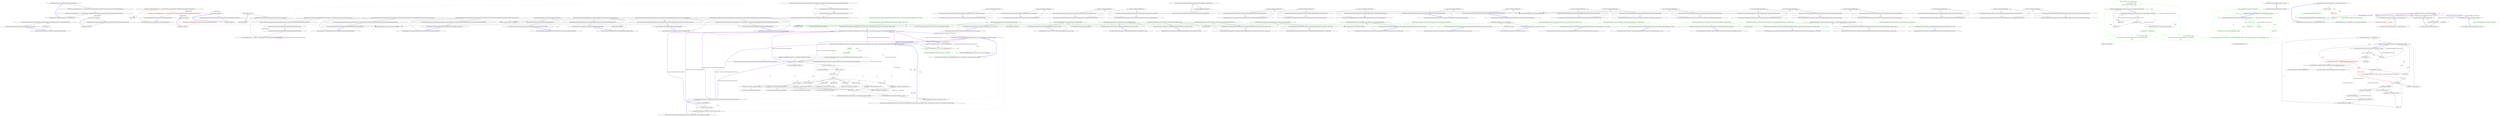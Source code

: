 digraph  {
n0 [label="Entry Humanizer.Tests.DehumanizeToEnumTests.ThrowsForNonEnums()", span="8-8", cluster="Humanizer.Tests.DehumanizeToEnumTests.ThrowsForNonEnums()"];
n1 [label="Assert.Throws<ArgumentException>(() => EnumTestsResources.MemberWithDescriptionAttribute.DehumanizeTo<DummyStructWithEnumInterfaces>())", span="10-10", cluster="Humanizer.Tests.DehumanizeToEnumTests.ThrowsForNonEnums()"];
n2 [label="Assert.Throws<ArgumentException>(() => EnumTestsResources.MemberWithDescriptionAttribute.DehumanizeTo(typeof(DummyStructWithEnumInterfaces)))", span="11-11", cluster="Humanizer.Tests.DehumanizeToEnumTests.ThrowsForNonEnums()"];
n4 [label="Entry Unk.>", span="", cluster="Unk.>"];
n5 [label="Entry lambda expression", span="10-10", cluster="lambda expression"];
n3 [label="Exit Humanizer.Tests.DehumanizeToEnumTests.ThrowsForNonEnums()", span="8-8", cluster="Humanizer.Tests.DehumanizeToEnumTests.ThrowsForNonEnums()"];
n9 [label="Entry lambda expression", span="11-11", cluster="lambda expression"];
n6 [label="EnumTestsResources.MemberWithDescriptionAttribute.DehumanizeTo<DummyStructWithEnumInterfaces>()", span="10-10", cluster="lambda expression"];
n7 [label="Exit lambda expression", span="10-10", cluster="lambda expression"];
n8 [label="Entry string.DehumanizeTo<TTargetEnum>()", span="18-18", cluster="string.DehumanizeTo<TTargetEnum>()"];
n10 [label="EnumTestsResources.MemberWithDescriptionAttribute.DehumanizeTo(typeof(DummyStructWithEnumInterfaces))", span="11-11", cluster="lambda expression"];
n11 [label="Exit lambda expression", span="11-11", cluster="lambda expression"];
n12 [label="Entry string.DehumanizeTo(System.Type, Humanizer.OnNoMatch)", span="33-33", cluster="string.DehumanizeTo(System.Type, Humanizer.OnNoMatch)"];
n13 [label="Entry Humanizer.Tests.DehumanizeToEnumTests.ThrowsForEnumNoMatch()", span="15-15", cluster="Humanizer.Tests.DehumanizeToEnumTests.ThrowsForEnumNoMatch()"];
n14 [label="Assert.Throws<NoMatchFoundException>(() => EnumTestsResources.MemberWithDescriptionAttribute.DehumanizeTo<DummyEnum>())", span="17-17", cluster="Humanizer.Tests.DehumanizeToEnumTests.ThrowsForEnumNoMatch()"];
n15 [label="Assert.Throws<NoMatchFoundException>(() => EnumTestsResources.MemberWithDescriptionAttribute.DehumanizeTo(typeof(DummyEnum)))", span="18-18", cluster="Humanizer.Tests.DehumanizeToEnumTests.ThrowsForEnumNoMatch()", color=red, community=0];
n17 [label="Entry lambda expression", span="17-17", cluster="lambda expression"];
n16 [label="Exit Humanizer.Tests.DehumanizeToEnumTests.ThrowsForEnumNoMatch()", span="15-15", cluster="Humanizer.Tests.DehumanizeToEnumTests.ThrowsForEnumNoMatch()"];
n20 [label="Entry lambda expression", span="18-18", cluster="lambda expression"];
n18 [label="EnumTestsResources.MemberWithDescriptionAttribute.DehumanizeTo<DummyEnum>()", span="17-17", cluster="lambda expression"];
n19 [label="Exit lambda expression", span="17-17", cluster="lambda expression"];
n21 [label="EnumTestsResources.MemberWithDescriptionAttribute.DehumanizeTo(typeof(DummyEnum))", span="18-18", cluster="lambda expression", color=red, community=0];
n22 [label="Exit lambda expression", span="18-18", cluster="lambda expression"];
n23 [label="Entry Humanizer.Tests.DehumanizeToEnumTests.CanReturnNullForEnumNoMatch()", span="22-22", cluster="Humanizer.Tests.DehumanizeToEnumTests.CanReturnNullForEnumNoMatch()"];
n24 [label="Assert.Null(EnumTestsResources.MemberWithDescriptionAttribute.DehumanizeTo(typeof(DummyEnum), OnNoMatch.ReturnsNull))", span="24-24", cluster="Humanizer.Tests.DehumanizeToEnumTests.CanReturnNullForEnumNoMatch()"];
n25 [label="Exit Humanizer.Tests.DehumanizeToEnumTests.CanReturnNullForEnumNoMatch()", span="22-22", cluster="Humanizer.Tests.DehumanizeToEnumTests.CanReturnNullForEnumNoMatch()"];
n26 [label="Entry Unk.Null", span="", cluster="Unk.Null"];
n27 [label="Entry Humanizer.Tests.DehumanizeToEnumTests.HonorsDescriptionAttribute()", span="28-28", cluster="Humanizer.Tests.DehumanizeToEnumTests.HonorsDescriptionAttribute()"];
n28 [label="Assert.Equal(EnumUnderTest.MemberWithDescriptionAttribute, EnumTestsResources.MemberWithDescriptionAttribute.DehumanizeTo<EnumUnderTest>())", span="30-30", cluster="Humanizer.Tests.DehumanizeToEnumTests.HonorsDescriptionAttribute()"];
n29 [label="Assert.Equal(EnumUnderTest.MemberWithDescriptionAttribute, EnumTestsResources.MemberWithDescriptionAttribute.DehumanizeTo(typeof(EnumUnderTest)))", span="31-31", cluster="Humanizer.Tests.DehumanizeToEnumTests.HonorsDescriptionAttribute()"];
n31 [label="Entry Unk.Equal", span="", cluster="Unk.Equal"];
n30 [label="Exit Humanizer.Tests.DehumanizeToEnumTests.HonorsDescriptionAttribute()", span="28-28", cluster="Humanizer.Tests.DehumanizeToEnumTests.HonorsDescriptionAttribute()"];
n32 [label="Entry Humanizer.Tests.DehumanizeToEnumTests.HonorsDescriptionAttributeSubclasses()", span="35-35", cluster="Humanizer.Tests.DehumanizeToEnumTests.HonorsDescriptionAttributeSubclasses()"];
n33 [label="string calculatedDescription = ''Overridden '' + EnumTestsResources.MemberWithDescriptionAttributeSubclass", span="37-37", cluster="Humanizer.Tests.DehumanizeToEnumTests.HonorsDescriptionAttributeSubclasses()"];
n34 [label="Assert.Equal(EnumUnderTest.MemberWithDescriptionAttributeSubclass, calculatedDescription.DehumanizeTo<EnumUnderTest>())", span="38-38", cluster="Humanizer.Tests.DehumanizeToEnumTests.HonorsDescriptionAttributeSubclasses()"];
n35 [label="Assert.Equal(EnumUnderTest.MemberWithDescriptionAttributeSubclass, calculatedDescription.DehumanizeTo(typeof(EnumUnderTest)))", span="39-39", cluster="Humanizer.Tests.DehumanizeToEnumTests.HonorsDescriptionAttributeSubclasses()"];
n36 [label="Exit Humanizer.Tests.DehumanizeToEnumTests.HonorsDescriptionAttributeSubclasses()", span="35-35", cluster="Humanizer.Tests.DehumanizeToEnumTests.HonorsDescriptionAttributeSubclasses()"];
n37 [label="Entry Humanizer.Tests.DehumanizeToEnumTests.HonorsAnyAttributeWithDescriptionStringProperty()", span="43-43", cluster="Humanizer.Tests.DehumanizeToEnumTests.HonorsAnyAttributeWithDescriptionStringProperty()"];
n38 [label="Assert.Equal(EnumUnderTest.MemberWithCustomDescriptionAttribute, EnumTestsResources.MemberWithCustomDescriptionAttribute.DehumanizeTo<EnumUnderTest>())", span="45-45", cluster="Humanizer.Tests.DehumanizeToEnumTests.HonorsAnyAttributeWithDescriptionStringProperty()"];
n39 [label="Assert.Equal(EnumUnderTest.MemberWithCustomDescriptionAttribute, EnumTestsResources.MemberWithCustomDescriptionAttribute.DehumanizeTo(typeof(EnumUnderTest)))", span="46-46", cluster="Humanizer.Tests.DehumanizeToEnumTests.HonorsAnyAttributeWithDescriptionStringProperty()"];
n40 [label="Exit Humanizer.Tests.DehumanizeToEnumTests.HonorsAnyAttributeWithDescriptionStringProperty()", span="43-43", cluster="Humanizer.Tests.DehumanizeToEnumTests.HonorsAnyAttributeWithDescriptionStringProperty()"];
n41 [label="Entry Humanizer.Tests.DehumanizeToEnumTests.DehumanizeMembersWithoutDescriptionAttribute()", span="50-50", cluster="Humanizer.Tests.DehumanizeToEnumTests.DehumanizeMembersWithoutDescriptionAttribute()"];
n42 [label="Assert.Equal(EnumUnderTest.MemberWithoutDescriptionAttribute, EnumTestsResources.MemberWithoutDescriptionAttributeSentence.DehumanizeTo<EnumUnderTest>())", span="52-52", cluster="Humanizer.Tests.DehumanizeToEnumTests.DehumanizeMembersWithoutDescriptionAttribute()"];
n43 [label="Assert.Equal(EnumUnderTest.MemberWithoutDescriptionAttribute, EnumTestsResources.MemberWithoutDescriptionAttributeSentence.DehumanizeTo(typeof(EnumUnderTest)))", span="53-53", cluster="Humanizer.Tests.DehumanizeToEnumTests.DehumanizeMembersWithoutDescriptionAttribute()"];
n44 [label="Exit Humanizer.Tests.DehumanizeToEnumTests.DehumanizeMembersWithoutDescriptionAttribute()", span="50-50", cluster="Humanizer.Tests.DehumanizeToEnumTests.DehumanizeMembersWithoutDescriptionAttribute()"];
n45 [label="Entry Humanizer.Tests.DehumanizeToEnumTests.IsCaseInsensitive(string, Humanizer.Tests.EnumUnderTest)", span="60-60", cluster="Humanizer.Tests.DehumanizeToEnumTests.IsCaseInsensitive(string, Humanizer.Tests.EnumUnderTest)"];
n46 [label="Assert.Equal(expectedEnum, input.DehumanizeTo<EnumUnderTest>())", span="62-62", cluster="Humanizer.Tests.DehumanizeToEnumTests.IsCaseInsensitive(string, Humanizer.Tests.EnumUnderTest)"];
n47 [label="Assert.Equal(expectedEnum, input.DehumanizeTo(typeof(EnumUnderTest)))", span="63-63", cluster="Humanizer.Tests.DehumanizeToEnumTests.IsCaseInsensitive(string, Humanizer.Tests.EnumUnderTest)"];
n48 [label="Exit Humanizer.Tests.DehumanizeToEnumTests.IsCaseInsensitive(string, Humanizer.Tests.EnumUnderTest)", span="60-60", cluster="Humanizer.Tests.DehumanizeToEnumTests.IsCaseInsensitive(string, Humanizer.Tests.EnumUnderTest)"];
n49 [label="Entry Humanizer.Tests.DehumanizeToEnumTests.AllCapitalMembersAreReturnedAsIs()", span="67-67", cluster="Humanizer.Tests.DehumanizeToEnumTests.AllCapitalMembersAreReturnedAsIs()"];
n50 [label="Assert.Equal(EnumUnderTest.ALLCAPITALS, EnumUnderTest.ALLCAPITALS.ToString().DehumanizeTo<EnumUnderTest>())", span="69-69", cluster="Humanizer.Tests.DehumanizeToEnumTests.AllCapitalMembersAreReturnedAsIs()"];
n51 [label="Assert.Equal(EnumUnderTest.ALLCAPITALS, EnumUnderTest.ALLCAPITALS.ToString().DehumanizeTo(typeof(EnumUnderTest)))", span="70-70", cluster="Humanizer.Tests.DehumanizeToEnumTests.AllCapitalMembersAreReturnedAsIs()"];
n53 [label="Entry System.Enum.ToString()", span="0-0", cluster="System.Enum.ToString()"];
n52 [label="Exit Humanizer.Tests.DehumanizeToEnumTests.AllCapitalMembersAreReturnedAsIs()", span="67-67", cluster="Humanizer.Tests.DehumanizeToEnumTests.AllCapitalMembersAreReturnedAsIs()"];
n54 [label="Entry Humanizer.Tests.DehumanizeToEnumTests.HonorsDisplayAttribute()", span="74-74", cluster="Humanizer.Tests.DehumanizeToEnumTests.HonorsDisplayAttribute()"];
n55 [label="Assert.Equal(EnumUnderTest.MemberWithDisplayAttribute, EnumTestsResources.MemberWithDisplayAttribute.DehumanizeTo<EnumUnderTest>())", span="76-76", cluster="Humanizer.Tests.DehumanizeToEnumTests.HonorsDisplayAttribute()"];
n56 [label="Assert.Equal(EnumUnderTest.MemberWithDisplayAttribute, EnumTestsResources.MemberWithDisplayAttribute.DehumanizeTo(typeof(EnumUnderTest)))", span="77-77", cluster="Humanizer.Tests.DehumanizeToEnumTests.HonorsDisplayAttribute()"];
n57 [label="Exit Humanizer.Tests.DehumanizeToEnumTests.HonorsDisplayAttribute()", span="74-74", cluster="Humanizer.Tests.DehumanizeToEnumTests.HonorsDisplayAttribute()"];
n58 [label="Entry Humanizer.Tests.DehumanizeToEnumTests.HonorsLocalizedDisplayAttribute()", span="81-81", cluster="Humanizer.Tests.DehumanizeToEnumTests.HonorsLocalizedDisplayAttribute()"];
n59 [label="Assert.Equal(EnumUnderTest.MemberWithLocalizedDisplayAttribute, EnumTestsResources.MemberWithLocalizedDisplayAttribute.DehumanizeTo<EnumUnderTest>())", span="83-83", cluster="Humanizer.Tests.DehumanizeToEnumTests.HonorsLocalizedDisplayAttribute()"];
n60 [label="Assert.Equal(EnumUnderTest.MemberWithLocalizedDisplayAttribute, EnumTestsResources.MemberWithLocalizedDisplayAttribute.DehumanizeTo(typeof(EnumUnderTest)))", span="84-84", cluster="Humanizer.Tests.DehumanizeToEnumTests.HonorsLocalizedDisplayAttribute()"];
n61 [label="Exit Humanizer.Tests.DehumanizeToEnumTests.HonorsLocalizedDisplayAttribute()", span="81-81", cluster="Humanizer.Tests.DehumanizeToEnumTests.HonorsLocalizedDisplayAttribute()"];
n62 [label="Entry Humanizer.Tests.DehumanizeToEnumTests.DummyStructWithEnumInterfaces.CompareTo(object)", span="89-89", cluster="Humanizer.Tests.DehumanizeToEnumTests.DummyStructWithEnumInterfaces.CompareTo(object)"];
n63 [label="throw new NotImplementedException();", span="91-91", cluster="Humanizer.Tests.DehumanizeToEnumTests.DummyStructWithEnumInterfaces.CompareTo(object)"];
n64 [label="Exit Humanizer.Tests.DehumanizeToEnumTests.DummyStructWithEnumInterfaces.CompareTo(object)", span="89-89", cluster="Humanizer.Tests.DehumanizeToEnumTests.DummyStructWithEnumInterfaces.CompareTo(object)"];
n65 [label="Entry System.NotImplementedException.NotImplementedException()", span="0-0", cluster="System.NotImplementedException.NotImplementedException()"];
n66 [label="Entry Humanizer.Tests.DehumanizeToEnumTests.DummyStructWithEnumInterfaces.ToString(string, System.IFormatProvider)", span="94-94", cluster="Humanizer.Tests.DehumanizeToEnumTests.DummyStructWithEnumInterfaces.ToString(string, System.IFormatProvider)"];
n67 [label="throw new NotImplementedException();", span="96-96", cluster="Humanizer.Tests.DehumanizeToEnumTests.DummyStructWithEnumInterfaces.ToString(string, System.IFormatProvider)"];
n68 [label="Exit Humanizer.Tests.DehumanizeToEnumTests.DummyStructWithEnumInterfaces.ToString(string, System.IFormatProvider)", span="94-94", cluster="Humanizer.Tests.DehumanizeToEnumTests.DummyStructWithEnumInterfaces.ToString(string, System.IFormatProvider)"];
n69 [label="Entry Humanizer.Tests.DehumanizeToEnumTests.DummyStructWithEnumInterfaces.GetTypeCode()", span="99-99", cluster="Humanizer.Tests.DehumanizeToEnumTests.DummyStructWithEnumInterfaces.GetTypeCode()"];
n70 [label="throw new NotImplementedException();", span="101-101", cluster="Humanizer.Tests.DehumanizeToEnumTests.DummyStructWithEnumInterfaces.GetTypeCode()"];
n71 [label="Exit Humanizer.Tests.DehumanizeToEnumTests.DummyStructWithEnumInterfaces.GetTypeCode()", span="99-99", cluster="Humanizer.Tests.DehumanizeToEnumTests.DummyStructWithEnumInterfaces.GetTypeCode()"];
n72 [label="Entry Humanizer.Tests.DehumanizeToEnumTests.DummyStructWithEnumInterfaces.ToBoolean(System.IFormatProvider)", span="104-104", cluster="Humanizer.Tests.DehumanizeToEnumTests.DummyStructWithEnumInterfaces.ToBoolean(System.IFormatProvider)"];
n73 [label="throw new NotImplementedException();", span="106-106", cluster="Humanizer.Tests.DehumanizeToEnumTests.DummyStructWithEnumInterfaces.ToBoolean(System.IFormatProvider)"];
n74 [label="Exit Humanizer.Tests.DehumanizeToEnumTests.DummyStructWithEnumInterfaces.ToBoolean(System.IFormatProvider)", span="104-104", cluster="Humanizer.Tests.DehumanizeToEnumTests.DummyStructWithEnumInterfaces.ToBoolean(System.IFormatProvider)"];
n75 [label="Entry Humanizer.Tests.DehumanizeToEnumTests.DummyStructWithEnumInterfaces.ToChar(System.IFormatProvider)", span="109-109", cluster="Humanizer.Tests.DehumanizeToEnumTests.DummyStructWithEnumInterfaces.ToChar(System.IFormatProvider)"];
n76 [label="throw new NotImplementedException();", span="111-111", cluster="Humanizer.Tests.DehumanizeToEnumTests.DummyStructWithEnumInterfaces.ToChar(System.IFormatProvider)"];
n77 [label="Exit Humanizer.Tests.DehumanizeToEnumTests.DummyStructWithEnumInterfaces.ToChar(System.IFormatProvider)", span="109-109", cluster="Humanizer.Tests.DehumanizeToEnumTests.DummyStructWithEnumInterfaces.ToChar(System.IFormatProvider)"];
n78 [label="Entry Humanizer.Tests.DehumanizeToEnumTests.DummyStructWithEnumInterfaces.ToSByte(System.IFormatProvider)", span="114-114", cluster="Humanizer.Tests.DehumanizeToEnumTests.DummyStructWithEnumInterfaces.ToSByte(System.IFormatProvider)"];
n79 [label="throw new NotImplementedException();", span="116-116", cluster="Humanizer.Tests.DehumanizeToEnumTests.DummyStructWithEnumInterfaces.ToSByte(System.IFormatProvider)"];
n80 [label="Exit Humanizer.Tests.DehumanizeToEnumTests.DummyStructWithEnumInterfaces.ToSByte(System.IFormatProvider)", span="114-114", cluster="Humanizer.Tests.DehumanizeToEnumTests.DummyStructWithEnumInterfaces.ToSByte(System.IFormatProvider)"];
n81 [label="Entry Humanizer.Tests.DehumanizeToEnumTests.DummyStructWithEnumInterfaces.ToByte(System.IFormatProvider)", span="119-119", cluster="Humanizer.Tests.DehumanizeToEnumTests.DummyStructWithEnumInterfaces.ToByte(System.IFormatProvider)"];
n82 [label="throw new NotImplementedException();", span="121-121", cluster="Humanizer.Tests.DehumanizeToEnumTests.DummyStructWithEnumInterfaces.ToByte(System.IFormatProvider)"];
n83 [label="Exit Humanizer.Tests.DehumanizeToEnumTests.DummyStructWithEnumInterfaces.ToByte(System.IFormatProvider)", span="119-119", cluster="Humanizer.Tests.DehumanizeToEnumTests.DummyStructWithEnumInterfaces.ToByte(System.IFormatProvider)"];
n84 [label="Entry Humanizer.Tests.DehumanizeToEnumTests.DummyStructWithEnumInterfaces.ToInt16(System.IFormatProvider)", span="124-124", cluster="Humanizer.Tests.DehumanizeToEnumTests.DummyStructWithEnumInterfaces.ToInt16(System.IFormatProvider)"];
n85 [label="throw new NotImplementedException();", span="126-126", cluster="Humanizer.Tests.DehumanizeToEnumTests.DummyStructWithEnumInterfaces.ToInt16(System.IFormatProvider)"];
n86 [label="Exit Humanizer.Tests.DehumanizeToEnumTests.DummyStructWithEnumInterfaces.ToInt16(System.IFormatProvider)", span="124-124", cluster="Humanizer.Tests.DehumanizeToEnumTests.DummyStructWithEnumInterfaces.ToInt16(System.IFormatProvider)"];
n87 [label="Entry Humanizer.Tests.DehumanizeToEnumTests.DummyStructWithEnumInterfaces.ToUInt16(System.IFormatProvider)", span="129-129", cluster="Humanizer.Tests.DehumanizeToEnumTests.DummyStructWithEnumInterfaces.ToUInt16(System.IFormatProvider)"];
n88 [label="throw new NotImplementedException();", span="131-131", cluster="Humanizer.Tests.DehumanizeToEnumTests.DummyStructWithEnumInterfaces.ToUInt16(System.IFormatProvider)"];
n89 [label="Exit Humanizer.Tests.DehumanizeToEnumTests.DummyStructWithEnumInterfaces.ToUInt16(System.IFormatProvider)", span="129-129", cluster="Humanizer.Tests.DehumanizeToEnumTests.DummyStructWithEnumInterfaces.ToUInt16(System.IFormatProvider)"];
n90 [label="Entry Humanizer.Tests.DehumanizeToEnumTests.DummyStructWithEnumInterfaces.ToInt32(System.IFormatProvider)", span="134-134", cluster="Humanizer.Tests.DehumanizeToEnumTests.DummyStructWithEnumInterfaces.ToInt32(System.IFormatProvider)"];
n91 [label="throw new NotImplementedException();", span="136-136", cluster="Humanizer.Tests.DehumanizeToEnumTests.DummyStructWithEnumInterfaces.ToInt32(System.IFormatProvider)"];
n92 [label="Exit Humanizer.Tests.DehumanizeToEnumTests.DummyStructWithEnumInterfaces.ToInt32(System.IFormatProvider)", span="134-134", cluster="Humanizer.Tests.DehumanizeToEnumTests.DummyStructWithEnumInterfaces.ToInt32(System.IFormatProvider)"];
n93 [label="Entry Humanizer.Tests.DehumanizeToEnumTests.DummyStructWithEnumInterfaces.ToUInt32(System.IFormatProvider)", span="139-139", cluster="Humanizer.Tests.DehumanizeToEnumTests.DummyStructWithEnumInterfaces.ToUInt32(System.IFormatProvider)"];
n94 [label="throw new NotImplementedException();", span="141-141", cluster="Humanizer.Tests.DehumanizeToEnumTests.DummyStructWithEnumInterfaces.ToUInt32(System.IFormatProvider)"];
n95 [label="Exit Humanizer.Tests.DehumanizeToEnumTests.DummyStructWithEnumInterfaces.ToUInt32(System.IFormatProvider)", span="139-139", cluster="Humanizer.Tests.DehumanizeToEnumTests.DummyStructWithEnumInterfaces.ToUInt32(System.IFormatProvider)"];
n96 [label="Entry Humanizer.Tests.DehumanizeToEnumTests.DummyStructWithEnumInterfaces.ToInt64(System.IFormatProvider)", span="144-144", cluster="Humanizer.Tests.DehumanizeToEnumTests.DummyStructWithEnumInterfaces.ToInt64(System.IFormatProvider)"];
n97 [label="throw new NotImplementedException();", span="146-146", cluster="Humanizer.Tests.DehumanizeToEnumTests.DummyStructWithEnumInterfaces.ToInt64(System.IFormatProvider)"];
n98 [label="Exit Humanizer.Tests.DehumanizeToEnumTests.DummyStructWithEnumInterfaces.ToInt64(System.IFormatProvider)", span="144-144", cluster="Humanizer.Tests.DehumanizeToEnumTests.DummyStructWithEnumInterfaces.ToInt64(System.IFormatProvider)"];
n99 [label="Entry Humanizer.Tests.DehumanizeToEnumTests.DummyStructWithEnumInterfaces.ToUInt64(System.IFormatProvider)", span="149-149", cluster="Humanizer.Tests.DehumanizeToEnumTests.DummyStructWithEnumInterfaces.ToUInt64(System.IFormatProvider)"];
n100 [label="throw new NotImplementedException();", span="151-151", cluster="Humanizer.Tests.DehumanizeToEnumTests.DummyStructWithEnumInterfaces.ToUInt64(System.IFormatProvider)"];
n101 [label="Exit Humanizer.Tests.DehumanizeToEnumTests.DummyStructWithEnumInterfaces.ToUInt64(System.IFormatProvider)", span="149-149", cluster="Humanizer.Tests.DehumanizeToEnumTests.DummyStructWithEnumInterfaces.ToUInt64(System.IFormatProvider)"];
n102 [label="Entry Humanizer.Tests.DehumanizeToEnumTests.DummyStructWithEnumInterfaces.ToSingle(System.IFormatProvider)", span="154-154", cluster="Humanizer.Tests.DehumanizeToEnumTests.DummyStructWithEnumInterfaces.ToSingle(System.IFormatProvider)"];
n103 [label="throw new NotImplementedException();", span="156-156", cluster="Humanizer.Tests.DehumanizeToEnumTests.DummyStructWithEnumInterfaces.ToSingle(System.IFormatProvider)"];
n104 [label="Exit Humanizer.Tests.DehumanizeToEnumTests.DummyStructWithEnumInterfaces.ToSingle(System.IFormatProvider)", span="154-154", cluster="Humanizer.Tests.DehumanizeToEnumTests.DummyStructWithEnumInterfaces.ToSingle(System.IFormatProvider)"];
n105 [label="Entry Humanizer.Tests.DehumanizeToEnumTests.DummyStructWithEnumInterfaces.ToDouble(System.IFormatProvider)", span="159-159", cluster="Humanizer.Tests.DehumanizeToEnumTests.DummyStructWithEnumInterfaces.ToDouble(System.IFormatProvider)"];
n106 [label="throw new NotImplementedException();", span="161-161", cluster="Humanizer.Tests.DehumanizeToEnumTests.DummyStructWithEnumInterfaces.ToDouble(System.IFormatProvider)"];
n107 [label="Exit Humanizer.Tests.DehumanizeToEnumTests.DummyStructWithEnumInterfaces.ToDouble(System.IFormatProvider)", span="159-159", cluster="Humanizer.Tests.DehumanizeToEnumTests.DummyStructWithEnumInterfaces.ToDouble(System.IFormatProvider)"];
n108 [label="Entry Humanizer.Tests.DehumanizeToEnumTests.DummyStructWithEnumInterfaces.ToDecimal(System.IFormatProvider)", span="164-164", cluster="Humanizer.Tests.DehumanizeToEnumTests.DummyStructWithEnumInterfaces.ToDecimal(System.IFormatProvider)"];
n109 [label="throw new NotImplementedException();", span="166-166", cluster="Humanizer.Tests.DehumanizeToEnumTests.DummyStructWithEnumInterfaces.ToDecimal(System.IFormatProvider)"];
n110 [label="Exit Humanizer.Tests.DehumanizeToEnumTests.DummyStructWithEnumInterfaces.ToDecimal(System.IFormatProvider)", span="164-164", cluster="Humanizer.Tests.DehumanizeToEnumTests.DummyStructWithEnumInterfaces.ToDecimal(System.IFormatProvider)"];
n111 [label="Entry Humanizer.Tests.DehumanizeToEnumTests.DummyStructWithEnumInterfaces.ToDateTime(System.IFormatProvider)", span="169-169", cluster="Humanizer.Tests.DehumanizeToEnumTests.DummyStructWithEnumInterfaces.ToDateTime(System.IFormatProvider)"];
n112 [label="throw new NotImplementedException();", span="171-171", cluster="Humanizer.Tests.DehumanizeToEnumTests.DummyStructWithEnumInterfaces.ToDateTime(System.IFormatProvider)"];
n113 [label="Exit Humanizer.Tests.DehumanizeToEnumTests.DummyStructWithEnumInterfaces.ToDateTime(System.IFormatProvider)", span="169-169", cluster="Humanizer.Tests.DehumanizeToEnumTests.DummyStructWithEnumInterfaces.ToDateTime(System.IFormatProvider)"];
n114 [label="Entry Humanizer.Tests.DehumanizeToEnumTests.DummyStructWithEnumInterfaces.ToString(System.IFormatProvider)", span="174-174", cluster="Humanizer.Tests.DehumanizeToEnumTests.DummyStructWithEnumInterfaces.ToString(System.IFormatProvider)"];
n115 [label="throw new NotImplementedException();", span="176-176", cluster="Humanizer.Tests.DehumanizeToEnumTests.DummyStructWithEnumInterfaces.ToString(System.IFormatProvider)"];
n116 [label="Exit Humanizer.Tests.DehumanizeToEnumTests.DummyStructWithEnumInterfaces.ToString(System.IFormatProvider)", span="174-174", cluster="Humanizer.Tests.DehumanizeToEnumTests.DummyStructWithEnumInterfaces.ToString(System.IFormatProvider)"];
n117 [label="Entry Humanizer.Tests.DehumanizeToEnumTests.DummyStructWithEnumInterfaces.ToType(System.Type, System.IFormatProvider)", span="179-179", cluster="Humanizer.Tests.DehumanizeToEnumTests.DummyStructWithEnumInterfaces.ToType(System.Type, System.IFormatProvider)"];
n118 [label="throw new NotImplementedException();", span="181-181", cluster="Humanizer.Tests.DehumanizeToEnumTests.DummyStructWithEnumInterfaces.ToType(System.Type, System.IFormatProvider)"];
n119 [label="Exit Humanizer.Tests.DehumanizeToEnumTests.DummyStructWithEnumInterfaces.ToType(System.Type, System.IFormatProvider)", span="179-179", cluster="Humanizer.Tests.DehumanizeToEnumTests.DummyStructWithEnumInterfaces.ToType(System.Type, System.IFormatProvider)"];
d6 [label="return truncateFrom == TruncateFrom.Right\r\n                    ? value.Substring(0, length)\r\n                    : value.Substring(value.Length - length);", span="16-18", cluster="Humanizer.FixedLengthTruncator.Truncate(string, int, string, Humanizer.TruncateFrom)", color=green, community=1];
d0 [label="Entry Humanizer.FixedLengthTruncator.Truncate(string, int, string, Humanizer.TruncateFrom)", span="7-7", cluster="Humanizer.FixedLengthTruncator.Truncate(string, int, string, Humanizer.TruncateFrom)"];
d5 [label="truncationString == null || truncationString.Length > length", span="15-15", cluster="Humanizer.FixedLengthTruncator.Truncate(string, int, string, Humanizer.TruncateFrom)"];
d10 [label="Exit Humanizer.FixedLengthTruncator.Truncate(string, int, string, Humanizer.TruncateFrom)", span="7-7", cluster="Humanizer.FixedLengthTruncator.Truncate(string, int, string, Humanizer.TruncateFrom)"];
d11 [label="Entry string.Substring(int, int)", span="0-0", cluster="string.Substring(int, int)"];
d12 [label="Entry string.Substring(int)", span="0-0", cluster="string.Substring(int)"];
d7 [label="truncateFrom == TruncateFrom.Left", span="21-21", cluster="Humanizer.FixedLengthTruncator.Truncate(string, int, string, Humanizer.TruncateFrom)", color=green, community=0];
d8 [label="return value.Length > length\r\n                    ? truncationString + value.Substring(value.Length - length + truncationString.Length)\r\n                    : value;", span="22-24", cluster="Humanizer.FixedLengthTruncator.Truncate(string, int, string, Humanizer.TruncateFrom)", color=green, community=1];
d9 [label="return value.Length > length\r\n                ? value.Substring(0, length - truncationString.Length) + truncationString\r\n                : value;", span="26-28", cluster="Humanizer.FixedLengthTruncator.Truncate(string, int, string, Humanizer.TruncateFrom)", color=green, community=1];
d1 [label="value == null", span="9-9", cluster="Humanizer.FixedLengthTruncator.Truncate(string, int, string, Humanizer.TruncateFrom)"];
d3 [label="value.Length == 0", span="12-12", cluster="Humanizer.FixedLengthTruncator.Truncate(string, int, string, Humanizer.TruncateFrom)"];
d4 [label="return value;", span="13-13", cluster="Humanizer.FixedLengthTruncator.Truncate(string, int, string, Humanizer.TruncateFrom)"];
d2 [label="return null;", span="10-10", cluster="Humanizer.FixedLengthTruncator.Truncate(string, int, string, Humanizer.TruncateFrom)"];
m0_15 [label="Entry System.DateTime.Add(System.TimeSpan)", span="0-0", cluster="System.DateTime.Add(System.TimeSpan)", file="FixedNumberOfCharactersTruncator.cs"];
m0_50 [label="Entry System.Math.Abs(int)", span="0-0", cluster="System.Math.Abs(int)", file="FixedNumberOfCharactersTruncator.cs"];
m0_6 [label="Entry Humanizer.Tests.DateHumanize.VerifyWithDateInjection(string, System.TimeSpan, System.Globalization.CultureInfo)", span="21-21", cluster="Humanizer.Tests.DateHumanize.VerifyWithDateInjection(string, System.TimeSpan, System.Globalization.CultureInfo)", file="FixedNumberOfCharactersTruncator.cs"];
m0_9 [label="VerifyWithDate(expectedString, deltaFromNow, culture, now, utcNow)", span="26-26", cluster="Humanizer.Tests.DateHumanize.VerifyWithDateInjection(string, System.TimeSpan, System.Globalization.CultureInfo)", color=green, community=0, file="FixedNumberOfCharactersTruncator.cs"];
m0_7 [label="var utcNow = new DateTime(2013, 6, 20, 9, 58, 22, DateTimeKind.Utc)", span="23-23", cluster="Humanizer.Tests.DateHumanize.VerifyWithDateInjection(string, System.TimeSpan, System.Globalization.CultureInfo)", file="FixedNumberOfCharactersTruncator.cs"];
m0_8 [label="var now = new DateTime(2013, 6, 20, 11, 58, 22, DateTimeKind.Local)", span="24-24", cluster="Humanizer.Tests.DateHumanize.VerifyWithDateInjection(string, System.TimeSpan, System.Globalization.CultureInfo)", file="FixedNumberOfCharactersTruncator.cs"];
m0_10 [label="Exit Humanizer.Tests.DateHumanize.VerifyWithDateInjection(string, System.TimeSpan, System.Globalization.CultureInfo)", span="21-21", cluster="Humanizer.Tests.DateHumanize.VerifyWithDateInjection(string, System.TimeSpan, System.Globalization.CultureInfo)", file="FixedNumberOfCharactersTruncator.cs"];
m0_5 [label="Entry Humanizer.Tests.DateHumanize.VerifyWithDate(string, System.TimeSpan, System.Globalization.CultureInfo, System.DateTime, System.DateTime)", span="29-29", cluster="Humanizer.Tests.DateHumanize.VerifyWithDate(string, System.TimeSpan, System.Globalization.CultureInfo, System.DateTime, System.DateTime)", file="FixedNumberOfCharactersTruncator.cs"];
m0_12 [label="Assert.Equal(expectedString, baseDateUtc.Add(deltaFromBase).Humanize(utcDate: true, dateToCompareAgainst: baseDateUtc, culture: culture))", span="31-31", cluster="Humanizer.Tests.DateHumanize.VerifyWithDate(string, System.TimeSpan, System.Globalization.CultureInfo, System.DateTime, System.DateTime)", color=green, community=0, file="FixedNumberOfCharactersTruncator.cs"];
m0_13 [label="Assert.Equal(expectedString, baseDate.Add(deltaFromBase).Humanize(false, baseDate, culture: culture))", span="32-32", cluster="Humanizer.Tests.DateHumanize.VerifyWithDate(string, System.TimeSpan, System.Globalization.CultureInfo, System.DateTime, System.DateTime)", color=green, community=0, file="FixedNumberOfCharactersTruncator.cs"];
m0_14 [label="Exit Humanizer.Tests.DateHumanize.VerifyWithDate(string, System.TimeSpan, System.Globalization.CultureInfo, System.DateTime, System.DateTime)", span="29-29", cluster="Humanizer.Tests.DateHumanize.VerifyWithDate(string, System.TimeSpan, System.Globalization.CultureInfo, System.DateTime, System.DateTime)", file="FixedNumberOfCharactersTruncator.cs"];
m0_48 [label="Entry Humanizer.DateTimeHumanizeStrategy.DefaultDateTimeHumanizeStrategy.DefaultDateTimeHumanizeStrategy()", span="8-8", cluster="Humanizer.DateTimeHumanizeStrategy.DefaultDateTimeHumanizeStrategy.DefaultDateTimeHumanizeStrategy()", file="FixedNumberOfCharactersTruncator.cs"];
m0_49 [label="Entry System.TimeSpan.TimeSpan()", span="0-0", cluster="System.TimeSpan.TimeSpan()", file="FixedNumberOfCharactersTruncator.cs"];
m0_53 [label="Entry System.TimeSpan.FromMinutes(double)", span="0-0", cluster="System.TimeSpan.FromMinutes(double)", file="FixedNumberOfCharactersTruncator.cs"];
m0_51 [label="Entry System.TimeSpan.FromMilliseconds(double)", span="0-0", cluster="System.TimeSpan.FromMilliseconds(double)", file="FixedNumberOfCharactersTruncator.cs"];
m0_52 [label="Entry System.TimeSpan.FromSeconds(double)", span="0-0", cluster="System.TimeSpan.FromSeconds(double)", file="FixedNumberOfCharactersTruncator.cs"];
m0_11 [label="Entry System.DateTime.DateTime(int, int, int, int, int, int, System.DateTimeKind)", span="0-0", cluster="System.DateTime.DateTime(int, int, int, int, int, int, System.DateTimeKind)", file="FixedNumberOfCharactersTruncator.cs"];
m0_16 [label="Entry System.DateTime.Humanize(bool, System.DateTime?, System.Globalization.CultureInfo)", span="19-19", cluster="System.DateTime.Humanize(bool, System.DateTime?, System.Globalization.CultureInfo)", file="FixedNumberOfCharactersTruncator.cs"];
m0_0 [label="Entry Humanizer.Tests.DateHumanize.VerifyWithCurrentDate(string, System.TimeSpan, System.Globalization.CultureInfo)", span="12-12", cluster="Humanizer.Tests.DateHumanize.VerifyWithCurrentDate(string, System.TimeSpan, System.Globalization.CultureInfo)", file="FixedNumberOfCharactersTruncator.cs"];
m0_3 [label="VerifyWithDate(expectedString, deltaFromNow, culture, localNow, utcNow)", span="18-18", cluster="Humanizer.Tests.DateHumanize.VerifyWithCurrentDate(string, System.TimeSpan, System.Globalization.CultureInfo)", file="FixedNumberOfCharactersTruncator.cs"];
m0_2 [label="var localNow = DateTime.Now", span="15-15", cluster="Humanizer.Tests.DateHumanize.VerifyWithCurrentDate(string, System.TimeSpan, System.Globalization.CultureInfo)", file="FixedNumberOfCharactersTruncator.cs"];
m0_1 [label="var utcNow = DateTime.UtcNow", span="14-14", cluster="Humanizer.Tests.DateHumanize.VerifyWithCurrentDate(string, System.TimeSpan, System.Globalization.CultureInfo)", file="FixedNumberOfCharactersTruncator.cs"];
m0_4 [label="Exit Humanizer.Tests.DateHumanize.VerifyWithCurrentDate(string, System.TimeSpan, System.Globalization.CultureInfo)", span="12-12", cluster="Humanizer.Tests.DateHumanize.VerifyWithCurrentDate(string, System.TimeSpan, System.Globalization.CultureInfo)", file="FixedNumberOfCharactersTruncator.cs"];
m0_18 [label="Entry Humanizer.Tests.DateHumanize.Verify(string, int, Humanizer.Localisation.TimeUnit, Humanizer.Localisation.Tense, double?, System.Globalization.CultureInfo, System.DateTime?, System.DateTime?)", span="35-35", cluster="Humanizer.Tests.DateHumanize.Verify(string, int, Humanizer.Localisation.TimeUnit, Humanizer.Localisation.Tense, double?, System.Globalization.CultureInfo, System.DateTime?, System.DateTime?)", file="FixedNumberOfCharactersTruncator.cs"];
m0_19 [label=LockObject, span="38-38", cluster="Humanizer.Tests.DateHumanize.Verify(string, int, Humanizer.Localisation.TimeUnit, Humanizer.Localisation.Tense, double?, System.Globalization.CultureInfo, System.DateTime?, System.DateTime?)", color=green, community=0, file="FixedNumberOfCharactersTruncator.cs"];
m0_20 [label="precision.HasValue", span="40-40", cluster="Humanizer.Tests.DateHumanize.Verify(string, int, Humanizer.Localisation.TimeUnit, Humanizer.Localisation.Tense, double?, System.Globalization.CultureInfo, System.DateTime?, System.DateTime?)", color=green, community=0, file="FixedNumberOfCharactersTruncator.cs"];
m0_21 [label="Configurator.DateTimeHumanizeStrategy = new PrecisionDateTimeHumanizeStrategy(precision.Value)", span="41-41", cluster="Humanizer.Tests.DateHumanize.Verify(string, int, Humanizer.Localisation.TimeUnit, Humanizer.Localisation.Tense, double?, System.Globalization.CultureInfo, System.DateTime?, System.DateTime?)", file="FixedNumberOfCharactersTruncator.cs"];
m0_22 [label="Configurator.DateTimeHumanizeStrategy = new DefaultDateTimeHumanizeStrategy()", span="43-43", cluster="Humanizer.Tests.DateHumanize.Verify(string, int, Humanizer.Localisation.TimeUnit, Humanizer.Localisation.Tense, double?, System.Globalization.CultureInfo, System.DateTime?, System.DateTime?)", file="FixedNumberOfCharactersTruncator.cs"];
m0_44 [label="VerifyWithDateInjection(expectedString, deltaFromNow, culture)", span="79-79", cluster="Humanizer.Tests.DateHumanize.Verify(string, int, Humanizer.Localisation.TimeUnit, Humanizer.Localisation.Tense, double?, System.Globalization.CultureInfo, System.DateTime?, System.DateTime?)", file="FixedNumberOfCharactersTruncator.cs"];
m0_23 [label="var deltaFromNow = new TimeSpan()", span="45-45", cluster="Humanizer.Tests.DateHumanize.Verify(string, int, Humanizer.Localisation.TimeUnit, Humanizer.Localisation.Tense, double?, System.Globalization.CultureInfo, System.DateTime?, System.DateTime?)", file="FixedNumberOfCharactersTruncator.cs"];
m0_45 [label="VerifyWithDate(expectedString, deltaFromNow, culture, baseDate.Value, baseDateUtc.Value)", span="83-83", cluster="Humanizer.Tests.DateHumanize.Verify(string, int, Humanizer.Localisation.TimeUnit, Humanizer.Localisation.Tense, double?, System.Globalization.CultureInfo, System.DateTime?, System.DateTime?)", file="FixedNumberOfCharactersTruncator.cs"];
m0_24 [label="unit = Math.Abs(unit)", span="46-46", cluster="Humanizer.Tests.DateHumanize.Verify(string, int, Humanizer.Localisation.TimeUnit, Humanizer.Localisation.Tense, double?, System.Globalization.CultureInfo, System.DateTime?, System.DateTime?)", file="FixedNumberOfCharactersTruncator.cs"];
m0_25 [label="tense == Tense.Past", span="48-48", cluster="Humanizer.Tests.DateHumanize.Verify(string, int, Humanizer.Localisation.TimeUnit, Humanizer.Localisation.Tense, double?, System.Globalization.CultureInfo, System.DateTime?, System.DateTime?)", file="FixedNumberOfCharactersTruncator.cs"];
m0_27 [label=timeUnit, span="51-51", cluster="Humanizer.Tests.DateHumanize.Verify(string, int, Humanizer.Localisation.TimeUnit, Humanizer.Localisation.Tense, double?, System.Globalization.CultureInfo, System.DateTime?, System.DateTime?)", file="FixedNumberOfCharactersTruncator.cs"];
m0_42 [label="baseDate == null", span="76-76", cluster="Humanizer.Tests.DateHumanize.Verify(string, int, Humanizer.Localisation.TimeUnit, Humanizer.Localisation.Tense, double?, System.Globalization.CultureInfo, System.DateTime?, System.DateTime?)", file="FixedNumberOfCharactersTruncator.cs"];
m0_43 [label="VerifyWithCurrentDate(expectedString, deltaFromNow, culture)", span="78-78", cluster="Humanizer.Tests.DateHumanize.Verify(string, int, Humanizer.Localisation.TimeUnit, Humanizer.Localisation.Tense, double?, System.Globalization.CultureInfo, System.DateTime?, System.DateTime?)", file="FixedNumberOfCharactersTruncator.cs"];
m0_41 [label="deltaFromNow = TimeSpan.FromDays(unit*366)", span="72-72", cluster="Humanizer.Tests.DateHumanize.Verify(string, int, Humanizer.Localisation.TimeUnit, Humanizer.Localisation.Tense, double?, System.Globalization.CultureInfo, System.DateTime?, System.DateTime?)", file="FixedNumberOfCharactersTruncator.cs"];
m0_26 [label="unit = -unit", span="49-49", cluster="Humanizer.Tests.DateHumanize.Verify(string, int, Humanizer.Localisation.TimeUnit, Humanizer.Localisation.Tense, double?, System.Globalization.CultureInfo, System.DateTime?, System.DateTime?)", file="FixedNumberOfCharactersTruncator.cs"];
m0_29 [label="deltaFromNow = TimeSpan.FromMilliseconds(unit)", span="54-54", cluster="Humanizer.Tests.DateHumanize.Verify(string, int, Humanizer.Localisation.TimeUnit, Humanizer.Localisation.Tense, double?, System.Globalization.CultureInfo, System.DateTime?, System.DateTime?)", file="FixedNumberOfCharactersTruncator.cs"];
m0_31 [label="deltaFromNow = TimeSpan.FromSeconds(unit)", span="57-57", cluster="Humanizer.Tests.DateHumanize.Verify(string, int, Humanizer.Localisation.TimeUnit, Humanizer.Localisation.Tense, double?, System.Globalization.CultureInfo, System.DateTime?, System.DateTime?)", file="FixedNumberOfCharactersTruncator.cs"];
m0_33 [label="deltaFromNow = TimeSpan.FromMinutes(unit)", span="60-60", cluster="Humanizer.Tests.DateHumanize.Verify(string, int, Humanizer.Localisation.TimeUnit, Humanizer.Localisation.Tense, double?, System.Globalization.CultureInfo, System.DateTime?, System.DateTime?)", file="FixedNumberOfCharactersTruncator.cs"];
m0_35 [label="deltaFromNow = TimeSpan.FromHours(unit)", span="63-63", cluster="Humanizer.Tests.DateHumanize.Verify(string, int, Humanizer.Localisation.TimeUnit, Humanizer.Localisation.Tense, double?, System.Globalization.CultureInfo, System.DateTime?, System.DateTime?)", file="FixedNumberOfCharactersTruncator.cs"];
m0_37 [label="deltaFromNow = TimeSpan.FromDays(unit)", span="66-66", cluster="Humanizer.Tests.DateHumanize.Verify(string, int, Humanizer.Localisation.TimeUnit, Humanizer.Localisation.Tense, double?, System.Globalization.CultureInfo, System.DateTime?, System.DateTime?)", file="FixedNumberOfCharactersTruncator.cs"];
m0_39 [label="deltaFromNow = TimeSpan.FromDays(unit*31)", span="69-69", cluster="Humanizer.Tests.DateHumanize.Verify(string, int, Humanizer.Localisation.TimeUnit, Humanizer.Localisation.Tense, double?, System.Globalization.CultureInfo, System.DateTime?, System.DateTime?)", file="FixedNumberOfCharactersTruncator.cs"];
m0_28 [label="TimeUnit.Millisecond", span="53-53", cluster="Humanizer.Tests.DateHumanize.Verify(string, int, Humanizer.Localisation.TimeUnit, Humanizer.Localisation.Tense, double?, System.Globalization.CultureInfo, System.DateTime?, System.DateTime?)", file="FixedNumberOfCharactersTruncator.cs"];
m0_30 [label="TimeUnit.Second", span="56-56", cluster="Humanizer.Tests.DateHumanize.Verify(string, int, Humanizer.Localisation.TimeUnit, Humanizer.Localisation.Tense, double?, System.Globalization.CultureInfo, System.DateTime?, System.DateTime?)", file="FixedNumberOfCharactersTruncator.cs"];
m0_32 [label="TimeUnit.Minute", span="59-59", cluster="Humanizer.Tests.DateHumanize.Verify(string, int, Humanizer.Localisation.TimeUnit, Humanizer.Localisation.Tense, double?, System.Globalization.CultureInfo, System.DateTime?, System.DateTime?)", file="FixedNumberOfCharactersTruncator.cs"];
m0_34 [label="TimeUnit.Hour", span="62-62", cluster="Humanizer.Tests.DateHumanize.Verify(string, int, Humanizer.Localisation.TimeUnit, Humanizer.Localisation.Tense, double?, System.Globalization.CultureInfo, System.DateTime?, System.DateTime?)", file="FixedNumberOfCharactersTruncator.cs"];
m0_36 [label="TimeUnit.Day", span="65-65", cluster="Humanizer.Tests.DateHumanize.Verify(string, int, Humanizer.Localisation.TimeUnit, Humanizer.Localisation.Tense, double?, System.Globalization.CultureInfo, System.DateTime?, System.DateTime?)", file="FixedNumberOfCharactersTruncator.cs"];
m0_38 [label="TimeUnit.Month", span="68-68", cluster="Humanizer.Tests.DateHumanize.Verify(string, int, Humanizer.Localisation.TimeUnit, Humanizer.Localisation.Tense, double?, System.Globalization.CultureInfo, System.DateTime?, System.DateTime?)", file="FixedNumberOfCharactersTruncator.cs"];
m0_40 [label="TimeUnit.Year", span="71-71", cluster="Humanizer.Tests.DateHumanize.Verify(string, int, Humanizer.Localisation.TimeUnit, Humanizer.Localisation.Tense, double?, System.Globalization.CultureInfo, System.DateTime?, System.DateTime?)", file="FixedNumberOfCharactersTruncator.cs"];
m0_46 [label="Exit Humanizer.Tests.DateHumanize.Verify(string, int, Humanizer.Localisation.TimeUnit, Humanizer.Localisation.Tense, double?, System.Globalization.CultureInfo, System.DateTime?, System.DateTime?)", span="35-35", cluster="Humanizer.Tests.DateHumanize.Verify(string, int, Humanizer.Localisation.TimeUnit, Humanizer.Localisation.Tense, double?, System.Globalization.CultureInfo, System.DateTime?, System.DateTime?)", file="FixedNumberOfCharactersTruncator.cs"];
m0_54 [label="Entry System.TimeSpan.FromHours(double)", span="0-0", cluster="System.TimeSpan.FromHours(double)", file="FixedNumberOfCharactersTruncator.cs"];
m0_55 [label="Entry System.TimeSpan.FromDays(double)", span="0-0", cluster="System.TimeSpan.FromDays(double)", file="FixedNumberOfCharactersTruncator.cs"];
m0_47 [label="Entry Humanizer.DateTimeHumanizeStrategy.PrecisionDateTimeHumanizeStrategy.PrecisionDateTimeHumanizeStrategy(double)", span="16-16", cluster="Humanizer.DateTimeHumanizeStrategy.PrecisionDateTimeHumanizeStrategy.PrecisionDateTimeHumanizeStrategy(double)", file="FixedNumberOfCharactersTruncator.cs"];
m1_24 [label="Entry char.IsWhiteSpace(char)", span="0-0", cluster="char.IsWhiteSpace(char)", file="FixedNumberOfWordsTruncator.cs"];
m1_22 [label="Entry string.Split(char[], System.StringSplitOptions)", span="0-0", cluster="string.Split(char[], System.StringSplitOptions)", file="FixedNumberOfWordsTruncator.cs"];
m1_0 [label="Entry Humanizer.FixedNumberOfWordsTruncator.Truncate(string, int, string)", span="10-10", cluster="Humanizer.FixedNumberOfWordsTruncator.Truncate(string, int, string)", file="FixedNumberOfWordsTruncator.cs"];
m1_1 [label="value == null", span="12-12", cluster="Humanizer.FixedNumberOfWordsTruncator.Truncate(string, int, string)", file="FixedNumberOfWordsTruncator.cs"];
m1_3 [label="value.Length == 0", span="15-15", cluster="Humanizer.FixedNumberOfWordsTruncator.Truncate(string, int, string)", file="FixedNumberOfWordsTruncator.cs"];
m1_4 [label="return value;", span="16-16", cluster="Humanizer.FixedNumberOfWordsTruncator.Truncate(string, int, string)", file="FixedNumberOfWordsTruncator.cs"];
m1_6 [label="var numberOfWords = value.Split((char[])null, StringSplitOptions.RemoveEmptyEntries).Count()", span="19-19", cluster="Humanizer.FixedNumberOfWordsTruncator.Truncate(string, int, string)", file="FixedNumberOfWordsTruncator.cs"];
m1_7 [label="numberOfWords <= length", span="21-21", cluster="Humanizer.FixedNumberOfWordsTruncator.Truncate(string, int, string)", file="FixedNumberOfWordsTruncator.cs"];
m1_8 [label="return value;", span="22-22", cluster="Humanizer.FixedNumberOfWordsTruncator.Truncate(string, int, string)", file="FixedNumberOfWordsTruncator.cs"];
m1_11 [label="i < value.Length", span="26-26", cluster="Humanizer.FixedNumberOfWordsTruncator.Truncate(string, int, string)", file="FixedNumberOfWordsTruncator.cs"];
m1_12 [label="Char.IsWhiteSpace(value[i])", span="28-28", cluster="Humanizer.FixedNumberOfWordsTruncator.Truncate(string, int, string)", file="FixedNumberOfWordsTruncator.cs"];
m1_16 [label="numberOfWordsProcessed == length", span="35-35", cluster="Humanizer.FixedNumberOfWordsTruncator.Truncate(string, int, string)", file="FixedNumberOfWordsTruncator.cs"];
m1_17 [label="return value.Substring(0, i) + truncationString;", span="36-36", cluster="Humanizer.FixedNumberOfWordsTruncator.Truncate(string, int, string)", file="FixedNumberOfWordsTruncator.cs"];
m1_20 [label="return value + truncationString;", span="44-44", cluster="Humanizer.FixedNumberOfWordsTruncator.Truncate(string, int, string)", file="FixedNumberOfWordsTruncator.cs"];
m1_2 [label="return null;", span="13-13", cluster="Humanizer.FixedNumberOfWordsTruncator.Truncate(string, int, string)", file="FixedNumberOfWordsTruncator.cs"];
m1_5 [label="var numberOfWordsProcessed = 0", span="18-18", cluster="Humanizer.FixedNumberOfWordsTruncator.Truncate(string, int, string)", color=red, community=0, file="FixedNumberOfWordsTruncator.cs"];
m1_14 [label="numberOfWordsProcessed++", span="31-31", cluster="Humanizer.FixedNumberOfWordsTruncator.Truncate(string, int, string)", file="FixedNumberOfWordsTruncator.cs"];
m1_9 [label="var lastCharactersWasWhiteSpace = true", span="24-24", cluster="Humanizer.FixedNumberOfWordsTruncator.Truncate(string, int, string)", color=red, community=0, file="FixedNumberOfWordsTruncator.cs"];
m1_10 [label="var i = 0", span="26-26", cluster="Humanizer.FixedNumberOfWordsTruncator.Truncate(string, int, string)", file="FixedNumberOfWordsTruncator.cs"];
m1_13 [label="!lastCharactersWasWhiteSpace", span="30-30", cluster="Humanizer.FixedNumberOfWordsTruncator.Truncate(string, int, string)", file="FixedNumberOfWordsTruncator.cs"];
m1_19 [label="i++", span="26-26", cluster="Humanizer.FixedNumberOfWordsTruncator.Truncate(string, int, string)", file="FixedNumberOfWordsTruncator.cs"];
m1_18 [label="lastCharactersWasWhiteSpace = false", span="40-40", cluster="Humanizer.FixedNumberOfWordsTruncator.Truncate(string, int, string)", file="FixedNumberOfWordsTruncator.cs"];
m1_15 [label="lastCharactersWasWhiteSpace = true", span="33-33", cluster="Humanizer.FixedNumberOfWordsTruncator.Truncate(string, int, string)", file="FixedNumberOfWordsTruncator.cs"];
m1_21 [label="Exit Humanizer.FixedNumberOfWordsTruncator.Truncate(string, int, string)", span="10-10", cluster="Humanizer.FixedNumberOfWordsTruncator.Truncate(string, int, string)", file="FixedNumberOfWordsTruncator.cs"];
m1_23 [label="Entry System.Collections.Generic.IEnumerable<TSource>.Count<TSource>()", span="0-0", cluster="System.Collections.Generic.IEnumerable<TSource>.Count<TSource>()", file="FixedNumberOfWordsTruncator.cs"];
m2_0 [label="Entry Humanizer.ITruncator.Truncate(string, int, string)", span="14-14", cluster="Humanizer.ITruncator.Truncate(string, int, string)", file="ITruncator.cs"];
m2_1 [label="Exit Humanizer.ITruncator.Truncate(string, int, string)", span="14-14", cluster="Humanizer.ITruncator.Truncate(string, int, string)", file="ITruncator.cs"];
m3_0 [label="Entry Humanizer.RightJustifiedFixedLengthTruncator.Truncate(string, int, string)", span="7-7", cluster="Humanizer.RightJustifiedFixedLengthTruncator.Truncate(string, int, string)", file="RightJustifiedFixedLengthTruncator.cs"];
m3_1 [label="value == null", span="9-9", cluster="Humanizer.RightJustifiedFixedLengthTruncator.Truncate(string, int, string)", color=green, community=0, file="RightJustifiedFixedLengthTruncator.cs"];
m3_2 [label="return null;", span="10-10", cluster="Humanizer.RightJustifiedFixedLengthTruncator.Truncate(string, int, string)", color=green, community=0, file="RightJustifiedFixedLengthTruncator.cs"];
m3_3 [label="value.Length == 0", span="12-12", cluster="Humanizer.RightJustifiedFixedLengthTruncator.Truncate(string, int, string)", color=green, community=0, file="RightJustifiedFixedLengthTruncator.cs"];
m3_4 [label="return value;", span="13-13", cluster="Humanizer.RightJustifiedFixedLengthTruncator.Truncate(string, int, string)", color=green, community=0, file="RightJustifiedFixedLengthTruncator.cs"];
m3_5 [label="truncationString == null || truncationString.Length > length", span="15-15", cluster="Humanizer.RightJustifiedFixedLengthTruncator.Truncate(string, int, string)", color=green, community=0, file="RightJustifiedFixedLengthTruncator.cs"];
m3_6 [label="return value.Substring(value.Length - length, length);", span="16-16", cluster="Humanizer.RightJustifiedFixedLengthTruncator.Truncate(string, int, string)", color=green, community=0, file="RightJustifiedFixedLengthTruncator.cs"];
m3_7 [label="return value.Length > length ? truncationString + value.Substring(value.Length - length + truncationString.Length, length - truncationString.Length) : value;", span="18-18", cluster="Humanizer.RightJustifiedFixedLengthTruncator.Truncate(string, int, string)", color=green, community=0, file="RightJustifiedFixedLengthTruncator.cs"];
m3_8 [label="Exit Humanizer.RightJustifiedFixedLengthTruncator.Truncate(string, int, string)", span="7-7", cluster="Humanizer.RightJustifiedFixedLengthTruncator.Truncate(string, int, string)", file="RightJustifiedFixedLengthTruncator.cs"];
m4_10 [label="Entry Humanizer.Truncator.Truncate(string, int, string, Humanizer.ITruncator)", span="52-52", cluster="Humanizer.Truncator.Truncate(string, int, string, Humanizer.ITruncator)", file="Truncator.cs"];
m4_11 [label="truncator == null", span="54-54", cluster="Humanizer.Truncator.Truncate(string, int, string, Humanizer.ITruncator)", file="Truncator.cs"];
m4_13 [label="input == null", span="57-57", cluster="Humanizer.Truncator.Truncate(string, int, string, Humanizer.ITruncator)", color=red, community=0, file="Truncator.cs"];
m4_15 [label="return truncator.Truncate(input, length, truncationString);", span="60-60", cluster="Humanizer.Truncator.Truncate(string, int, string, Humanizer.ITruncator)", color=green, community=0, file="Truncator.cs"];
m4_12 [label="throw new ArgumentNullException(''truncator'');", span="55-55", cluster="Humanizer.Truncator.Truncate(string, int, string, Humanizer.ITruncator)", file="Truncator.cs", color=green, community=0];
m4_14 [label="return null;", span="58-58", cluster="Humanizer.Truncator.Truncate(string, int, string, Humanizer.ITruncator)", file="Truncator.cs"];
m4_16 [label="Exit Humanizer.Truncator.Truncate(string, int, string, Humanizer.ITruncator)", span="52-52", cluster="Humanizer.Truncator.Truncate(string, int, string, Humanizer.ITruncator)", file="Truncator.cs"];
m4_4 [label="Entry Humanizer.Truncator.Truncate(string, int, Humanizer.ITruncator)", span="27-27", cluster="Humanizer.Truncator.Truncate(string, int, Humanizer.ITruncator)", file="Truncator.cs"];
m4_5 [label="return input.Truncate(length, ''…'', truncator);", span="29-29", cluster="Humanizer.Truncator.Truncate(string, int, Humanizer.ITruncator)", color=red, community=0, file="Truncator.cs"];
m4_6 [label="Exit Humanizer.Truncator.Truncate(string, int, Humanizer.ITruncator)", span="27-27", cluster="Humanizer.Truncator.Truncate(string, int, Humanizer.ITruncator)", file="Truncator.cs"];
m4_17 [label="Entry System.ArgumentNullException.ArgumentNullException(string)", span="0-0", cluster="System.ArgumentNullException.ArgumentNullException(string)", file="Truncator.cs"];
m4_0 [label="Entry Humanizer.Truncator.Truncate(string, int)", span="15-15", cluster="Humanizer.Truncator.Truncate(string, int)", file="Truncator.cs"];
m4_1 [label="return input.Truncate(length, ''…'', FixedLength);", span="17-17", cluster="Humanizer.Truncator.Truncate(string, int)", file="Truncator.cs"];
m4_2 [label="Exit Humanizer.Truncator.Truncate(string, int)", span="15-15", cluster="Humanizer.Truncator.Truncate(string, int)", file="Truncator.cs"];
m4_7 [label="Entry Humanizer.Truncator.Truncate(string, int, string)", span="39-39", cluster="Humanizer.Truncator.Truncate(string, int, string)", file="Truncator.cs"];
m4_8 [label="return input.Truncate(length, truncationString, FixedLength);", span="41-41", cluster="Humanizer.Truncator.Truncate(string, int, string)", color=green, community=0, file="Truncator.cs"];
m4_9 [label="Exit Humanizer.Truncator.Truncate(string, int, string)", span="39-39", cluster="Humanizer.Truncator.Truncate(string, int, string)", file="Truncator.cs"];
m4_18 [label="Entry Humanizer.ITruncator.Truncate(string, int, string, Humanizer.TruncateFrom)", span="14-14", cluster="Humanizer.ITruncator.Truncate(string, int, string, Humanizer.TruncateFrom)", file="Truncator.cs"];
m4_3 [label="Entry string.Truncate(int, string, Humanizer.ITruncator)", span="52-52", cluster="string.Truncate(int, string, Humanizer.ITruncator)", file="Truncator.cs"];
m5_4 [label="Entry Unk.Equal", span="", cluster="Unk.Equal", file="TruncatorTests.cs"];
m5_15 [label="Entry Humanizer.Tests.TruncatorTests.TruncateWithTruncationString(string, int, string, string)", span="65-65", cluster="Humanizer.Tests.TruncatorTests.TruncateWithTruncationString(string, int, string, string)", file="TruncatorTests.cs"];
m5_16 [label="Assert.Equal(expectedOutput, input.Truncate(length, truncationString))", span="67-67", cluster="Humanizer.Tests.TruncatorTests.TruncateWithTruncationString(string, int, string, string)", file="TruncatorTests.cs"];
m5_17 [label="Exit Humanizer.Tests.TruncatorTests.TruncateWithTruncationString(string, int, string, string)", span="65-65", cluster="Humanizer.Tests.TruncatorTests.TruncateWithTruncationString(string, int, string, string)", file="TruncatorTests.cs"];
m5_25 [label="Exit Humanizer.Tests.TruncatorTests.TruncateWithTruncationStringAndFixedNumberOfCharactersTruncator(string, int, string, string)", span="95-95", cluster="Humanizer.Tests.TruncatorTests.TruncateWithTruncationStringAndFixedNumberOfCharactersTruncator(string, int, string, string)", file="TruncatorTests.cs"];
m5_22 [label="Entry string.Truncate(int, string, Humanizer.ITruncator)", span="52-52", cluster="string.Truncate(int, string, Humanizer.ITruncator)", file="TruncatorTests.cs"];
m5_42 [label="Entry Humanizer.Tests.TruncatorTests.TruncateWithTruncationStringAndFixedLengthTruncatorTruncateFromLeft(string, int, string, string)", span="176-176", cluster="Humanizer.Tests.TruncatorTests.TruncateWithTruncationStringAndFixedLengthTruncatorTruncateFromLeft(string, int, string, string)", file="TruncatorTests.cs"];
m5_43 [label="Assert.Equal(expectedOutput, input.Truncate(length, truncationString, Truncator.FixedLength, TruncateFrom.Left))", span="178-178", cluster="Humanizer.Tests.TruncatorTests.TruncateWithTruncationStringAndFixedLengthTruncatorTruncateFromLeft(string, int, string, string)", color=green, community=0, file="TruncatorTests.cs"];
m5_44 [label="Exit Humanizer.Tests.TruncatorTests.TruncateWithTruncationStringAndFixedLengthTruncatorTruncateFromLeft(string, int, string, string)", span="176-176", cluster="Humanizer.Tests.TruncatorTests.TruncateWithTruncationStringAndFixedLengthTruncatorTruncateFromLeft(string, int, string, string)", file="TruncatorTests.cs"];
m5_5 [label="Entry Humanizer.Tests.TruncatorTests.TruncateWithFixedLengthTruncator(string, int, string)", span="26-26", cluster="Humanizer.Tests.TruncatorTests.TruncateWithFixedLengthTruncator(string, int, string)", file="TruncatorTests.cs"];
m5_6 [label="Assert.Equal(expectedOutput, input.Truncate(length, Truncator.FixedLength))", span="28-28", cluster="Humanizer.Tests.TruncatorTests.TruncateWithFixedLengthTruncator(string, int, string)", file="TruncatorTests.cs"];
m5_7 [label="Exit Humanizer.Tests.TruncatorTests.TruncateWithFixedLengthTruncator(string, int, string)", span="26-26", cluster="Humanizer.Tests.TruncatorTests.TruncateWithFixedLengthTruncator(string, int, string)", file="TruncatorTests.cs"];
m5_12 [label="Entry Humanizer.Tests.TruncatorTests.TruncateWithFixedNumberOfWordsTruncator(string, int, string)", span="51-51", cluster="Humanizer.Tests.TruncatorTests.TruncateWithFixedNumberOfWordsTruncator(string, int, string)", file="TruncatorTests.cs"];
m5_13 [label="Assert.Equal(expectedOutput, input.Truncate(length, Truncator.FixedNumberOfWords))", span="53-53", cluster="Humanizer.Tests.TruncatorTests.TruncateWithFixedNumberOfWordsTruncator(string, int, string)", file="TruncatorTests.cs"];
m5_14 [label="Exit Humanizer.Tests.TruncatorTests.TruncateWithFixedNumberOfWordsTruncator(string, int, string)", span="51-51", cluster="Humanizer.Tests.TruncatorTests.TruncateWithFixedNumberOfWordsTruncator(string, int, string)", file="TruncatorTests.cs"];
m5_36 [label="Entry Humanizer.Tests.TruncatorTests.TruncateWithFixedNumberOfCharactersTruncatorTruncateFromLeft(string, int, string)", span="147-147", cluster="Humanizer.Tests.TruncatorTests.TruncateWithFixedNumberOfCharactersTruncatorTruncateFromLeft(string, int, string)", file="TruncatorTests.cs"];
m5_37 [label="Assert.Equal(expectedOutput, input.Truncate(length, Truncator.FixedNumberOfCharacters, TruncateFrom.Left))", span="149-149", cluster="Humanizer.Tests.TruncatorTests.TruncateWithFixedNumberOfCharactersTruncatorTruncateFromLeft(string, int, string)", color=green, community=0, file="TruncatorTests.cs"];
m5_38 [label="Exit Humanizer.Tests.TruncatorTests.TruncateWithFixedNumberOfCharactersTruncatorTruncateFromLeft(string, int, string)", span="147-147", cluster="Humanizer.Tests.TruncatorTests.TruncateWithFixedNumberOfCharactersTruncatorTruncateFromLeft(string, int, string)", file="TruncatorTests.cs"];
m5_8 [label="Entry string.Truncate(int, Humanizer.ITruncator)", span="27-27", cluster="string.Truncate(int, Humanizer.ITruncator)", file="TruncatorTests.cs"];
m5_39 [label="Entry Humanizer.Tests.TruncatorTests.TruncateWithFixedNumberOfWordsTruncatorTruncateFromLeft(string, int, string)", span="161-161", cluster="Humanizer.Tests.TruncatorTests.TruncateWithFixedNumberOfWordsTruncatorTruncateFromLeft(string, int, string)", file="TruncatorTests.cs"];
m5_40 [label="Assert.Equal(expectedOutput, input.Truncate(length, Truncator.FixedNumberOfWords, TruncateFrom.Left))", span="163-163", cluster="Humanizer.Tests.TruncatorTests.TruncateWithFixedNumberOfWordsTruncatorTruncateFromLeft(string, int, string)", color=green, community=0, file="TruncatorTests.cs"];
m5_41 [label="Exit Humanizer.Tests.TruncatorTests.TruncateWithFixedNumberOfWordsTruncatorTruncateFromLeft(string, int, string)", span="161-161", cluster="Humanizer.Tests.TruncatorTests.TruncateWithFixedNumberOfWordsTruncatorTruncateFromLeft(string, int, string)", file="TruncatorTests.cs"];
m5_3 [label="Entry string.Truncate(int)", span="15-15", cluster="string.Truncate(int)", file="TruncatorTests.cs"];
m5_35 [label="Entry Unk.Truncate", span="", cluster="Unk.Truncate", file="TruncatorTests.cs"];
m5_45 [label="Entry Humanizer.Tests.TruncatorTests.TruncateWithTruncationStringAndFixedNumberOfCharactersTruncatorTruncateFromLeft(string, int, string, string)", span="191-191", cluster="Humanizer.Tests.TruncatorTests.TruncateWithTruncationStringAndFixedNumberOfCharactersTruncatorTruncateFromLeft(string, int, string, string)", file="TruncatorTests.cs"];
m5_46 [label="Assert.Equal(expectedOutput, input.Truncate(length, truncationString, Truncator.FixedNumberOfCharacters, TruncateFrom.Left))", span="193-193", cluster="Humanizer.Tests.TruncatorTests.TruncateWithTruncationStringAndFixedNumberOfCharactersTruncatorTruncateFromLeft(string, int, string, string)", color=green, community=0, file="TruncatorTests.cs"];
m5_47 [label="Exit Humanizer.Tests.TruncatorTests.TruncateWithTruncationStringAndFixedNumberOfCharactersTruncatorTruncateFromLeft(string, int, string, string)", span="191-191", cluster="Humanizer.Tests.TruncatorTests.TruncateWithTruncationStringAndFixedNumberOfCharactersTruncatorTruncateFromLeft(string, int, string, string)", file="TruncatorTests.cs"];
m5_48 [label="Entry Humanizer.Tests.TruncatorTests.TruncateWithTruncationStringAndFixedNumberOfWordsTruncatorTruncateFromLeft(string, int, string, string)", span="207-207", cluster="Humanizer.Tests.TruncatorTests.TruncateWithTruncationStringAndFixedNumberOfWordsTruncatorTruncateFromLeft(string, int, string, string)", file="TruncatorTests.cs"];
m5_49 [label="Assert.Equal(expectedOutput, input.Truncate(length, truncationString, Truncator.FixedNumberOfWords, TruncateFrom.Left))", span="209-209", cluster="Humanizer.Tests.TruncatorTests.TruncateWithTruncationStringAndFixedNumberOfWordsTruncatorTruncateFromLeft(string, int, string, string)", file="TruncatorTests.cs"];
m5_50 [label="Exit Humanizer.Tests.TruncatorTests.TruncateWithTruncationStringAndFixedNumberOfWordsTruncatorTruncateFromLeft(string, int, string, string)", span="207-207", cluster="Humanizer.Tests.TruncatorTests.TruncateWithTruncationStringAndFixedNumberOfWordsTruncatorTruncateFromLeft(string, int, string, string)", file="TruncatorTests.cs"];
m5_23 [label="Entry Humanizer.Tests.TruncatorTests.TruncateWithTruncationStringAndFixedNumberOfCharactersTruncator(string, int, string, string)", span="95-95", cluster="Humanizer.Tests.TruncatorTests.TruncateWithTruncationStringAndFixedNumberOfCharactersTruncator(string, int, string, string)", file="TruncatorTests.cs"];
m5_24 [label="Assert.Equal(expectedOutput, input.Truncate(length, truncationString, Truncator.FixedNumberOfCharacters))", span="97-97", cluster="Humanizer.Tests.TruncatorTests.TruncateWithTruncationStringAndFixedNumberOfCharactersTruncator(string, int, string, string)", file="TruncatorTests.cs"];
m5_18 [label="Entry string.Truncate(int, string)", span="39-39", cluster="string.Truncate(int, string)", file="TruncatorTests.cs"];
m5_19 [label="Entry Humanizer.Tests.TruncatorTests.TruncateWithTruncationStringAndFixedLengthTruncator(string, int, string, string)", span="80-80", cluster="Humanizer.Tests.TruncatorTests.TruncateWithTruncationStringAndFixedLengthTruncator(string, int, string, string)", file="TruncatorTests.cs"];
m5_20 [label="Assert.Equal(expectedOutput, input.Truncate(length, truncationString, Truncator.FixedLength))", span="82-82", cluster="Humanizer.Tests.TruncatorTests.TruncateWithTruncationStringAndFixedLengthTruncator(string, int, string, string)", file="TruncatorTests.cs"];
m5_21 [label="Exit Humanizer.Tests.TruncatorTests.TruncateWithTruncationStringAndFixedLengthTruncator(string, int, string, string)", span="80-80", cluster="Humanizer.Tests.TruncatorTests.TruncateWithTruncationStringAndFixedLengthTruncator(string, int, string, string)", file="TruncatorTests.cs"];
m5_29 [label="Entry Humanizer.Tests.TruncatorTests.TruncateWithTruncationStringAndFixedNumberOfWordsTruncator(string, int, string, string)", span="122-122", cluster="Humanizer.Tests.TruncatorTests.TruncateWithTruncationStringAndFixedNumberOfWordsTruncator(string, int, string, string)", file="TruncatorTests.cs"];
m5_26 [label="Entry Humanizer.Tests.TruncatorTests.TruncateWithTruncationStringAndFixedNumberOfWordsTruncator(string, int, string, string)", span="110-110", cluster="Humanizer.Tests.TruncatorTests.TruncateWithTruncationStringAndFixedNumberOfWordsTruncator(string, int, string, string)", file="TruncatorTests.cs"];
m5_27 [label="Assert.Equal(expectedOutput, input.Truncate(length, truncationString, Truncator.FixedNumberOfWords))", span="112-112", cluster="Humanizer.Tests.TruncatorTests.TruncateWithTruncationStringAndFixedNumberOfWordsTruncator(string, int, string, string)", file="TruncatorTests.cs"];
m5_28 [label="Exit Humanizer.Tests.TruncatorTests.TruncateWithTruncationStringAndFixedNumberOfWordsTruncator(string, int, string, string)", span="110-110", cluster="Humanizer.Tests.TruncatorTests.TruncateWithTruncationStringAndFixedNumberOfWordsTruncator(string, int, string, string)", file="TruncatorTests.cs"];
m5_30 [label="Assert.Equal(expectedOutput, input.Truncate(length, truncationString, Truncator.FixedNumberOfWords))", span="124-124", cluster="Humanizer.Tests.TruncatorTests.TruncateWithTruncationStringAndFixedNumberOfWordsTruncator(string, int, string, string)", color=green, community=0, file="TruncatorTests.cs"];
m5_31 [label="Exit Humanizer.Tests.TruncatorTests.TruncateWithTruncationStringAndFixedNumberOfWordsTruncator(string, int, string, string)", span="122-122", cluster="Humanizer.Tests.TruncatorTests.TruncateWithTruncationStringAndFixedNumberOfWordsTruncator(string, int, string, string)", file="TruncatorTests.cs"];
m5_0 [label="Entry Humanizer.Tests.TruncatorTests.Truncate(string, int, string)", span="14-14", cluster="Humanizer.Tests.TruncatorTests.Truncate(string, int, string)", file="TruncatorTests.cs"];
m5_1 [label="Assert.Equal(expectedOutput, input.Truncate(length))", span="16-16", cluster="Humanizer.Tests.TruncatorTests.Truncate(string, int, string)", file="TruncatorTests.cs"];
m5_2 [label="Exit Humanizer.Tests.TruncatorTests.Truncate(string, int, string)", span="14-14", cluster="Humanizer.Tests.TruncatorTests.Truncate(string, int, string)", file="TruncatorTests.cs"];
m5_9 [label="Entry Humanizer.Tests.TruncatorTests.TruncateWithFixedNumberOfCharactersTruncator(string, int, string)", span="38-38", cluster="Humanizer.Tests.TruncatorTests.TruncateWithFixedNumberOfCharactersTruncator(string, int, string)", file="TruncatorTests.cs"];
m5_10 [label="Assert.Equal(expectedOutput, input.Truncate(length, Truncator.FixedNumberOfCharacters))", span="40-40", cluster="Humanizer.Tests.TruncatorTests.TruncateWithFixedNumberOfCharactersTruncator(string, int, string)", file="TruncatorTests.cs"];
m5_11 [label="Exit Humanizer.Tests.TruncatorTests.TruncateWithFixedNumberOfCharactersTruncator(string, int, string)", span="38-38", cluster="Humanizer.Tests.TruncatorTests.TruncateWithFixedNumberOfCharactersTruncator(string, int, string)", file="TruncatorTests.cs"];
m5_32 [label="Entry Humanizer.Tests.TruncatorTests.TruncateWithFixedLengthTruncatorTruncateFromLeft(string, int, string)", span="134-134", cluster="Humanizer.Tests.TruncatorTests.TruncateWithFixedLengthTruncatorTruncateFromLeft(string, int, string)", file="TruncatorTests.cs"];
m5_33 [label="Assert.Equal(expectedOutput, input.Truncate(length, Truncator.FixedLength, TruncateFrom.Left))", span="136-136", cluster="Humanizer.Tests.TruncatorTests.TruncateWithFixedLengthTruncatorTruncateFromLeft(string, int, string)", color=green, community=0, file="TruncatorTests.cs"];
m5_34 [label="Exit Humanizer.Tests.TruncatorTests.TruncateWithFixedLengthTruncatorTruncateFromLeft(string, int, string)", span="134-134", cluster="Humanizer.Tests.TruncatorTests.TruncateWithFixedLengthTruncatorTruncateFromLeft(string, int, string)", file="TruncatorTests.cs"];
n0 -> n1  [key=0, style=solid];
n1 -> n2  [key=0, style=solid];
n1 -> n4  [key=2, style=dotted];
n1 -> n5  [key=1, style=dashed, color=darkseagreen4, label="lambda expression"];
n2 -> n3  [key=0, style=solid];
n2 -> n4  [key=2, style=dotted];
n2 -> n9  [key=1, style=dashed, color=darkseagreen4, label="lambda expression"];
n5 -> n6  [key=0, style=solid];
n3 -> n0  [key=0, style=bold, color=blue];
n9 -> n10  [key=0, style=solid];
n6 -> n7  [key=0, style=solid];
n6 -> n8  [key=2, style=dotted];
n7 -> n5  [key=0, style=bold, color=blue];
n10 -> n11  [key=0, style=solid];
n10 -> n12  [key=2, style=dotted];
n11 -> n9  [key=0, style=bold, color=blue];
n13 -> n14  [key=0, style=solid];
n14 -> n15  [key=0, style=solid, color=red];
n14 -> n4  [key=2, style=dotted];
n14 -> n17  [key=1, style=dashed, color=darkseagreen4, label="lambda expression"];
n15 -> n16  [key=0, style=solid, color=red];
n15 -> n4  [key=2, style=dotted, color=red];
n15 -> n20  [key=1, style=dashed, color=red, label="lambda expression"];
n17 -> n18  [key=0, style=solid];
n16 -> n13  [key=0, style=bold, color=blue];
n20 -> n21  [key=0, style=solid, color=red];
n18 -> n19  [key=0, style=solid];
n18 -> n8  [key=2, style=dotted];
n19 -> n17  [key=0, style=bold, color=blue];
n21 -> n22  [key=0, style=solid, color=red];
n21 -> n12  [key=2, style=dotted, color=red];
n22 -> n20  [key=0, style=bold, color=blue];
n23 -> n24  [key=0, style=solid];
n24 -> n25  [key=0, style=solid];
n24 -> n12  [key=2, style=dotted];
n24 -> n26  [key=2, style=dotted];
n25 -> n23  [key=0, style=bold, color=blue];
n27 -> n28  [key=0, style=solid];
n28 -> n29  [key=0, style=solid];
n28 -> n8  [key=2, style=dotted];
n28 -> n31  [key=2, style=dotted];
n29 -> n30  [key=0, style=solid];
n29 -> n12  [key=2, style=dotted];
n29 -> n31  [key=2, style=dotted];
n30 -> n27  [key=0, style=bold, color=blue];
n32 -> n33  [key=0, style=solid];
n33 -> n34  [key=0, style=solid];
n33 -> n35  [key=1, style=dashed, color=darkseagreen4, label=calculatedDescription];
n33 -> n33  [key=3, color=darkorchid, style=bold, label="Local variable string calculatedDescription"];
n34 -> n35  [key=0, style=solid];
n34 -> n8  [key=2, style=dotted];
n34 -> n31  [key=2, style=dotted];
n35 -> n36  [key=0, style=solid];
n35 -> n12  [key=2, style=dotted];
n35 -> n31  [key=2, style=dotted];
n36 -> n32  [key=0, style=bold, color=blue];
n37 -> n38  [key=0, style=solid];
n38 -> n39  [key=0, style=solid];
n38 -> n8  [key=2, style=dotted];
n38 -> n31  [key=2, style=dotted];
n39 -> n40  [key=0, style=solid];
n39 -> n12  [key=2, style=dotted];
n39 -> n31  [key=2, style=dotted];
n40 -> n37  [key=0, style=bold, color=blue];
n41 -> n42  [key=0, style=solid];
n42 -> n43  [key=0, style=solid];
n42 -> n8  [key=2, style=dotted];
n42 -> n31  [key=2, style=dotted];
n43 -> n44  [key=0, style=solid];
n43 -> n12  [key=2, style=dotted];
n43 -> n31  [key=2, style=dotted];
n44 -> n41  [key=0, style=bold, color=blue];
n45 -> n46  [key=0, style=solid];
n45 -> n47  [key=1, style=dashed, color=darkseagreen4, label=string];
n46 -> n47  [key=0, style=solid];
n46 -> n8  [key=2, style=dotted];
n46 -> n31  [key=2, style=dotted];
n47 -> n48  [key=0, style=solid];
n47 -> n12  [key=2, style=dotted];
n47 -> n31  [key=2, style=dotted];
n48 -> n45  [key=0, style=bold, color=blue];
n49 -> n50  [key=0, style=solid];
n50 -> n51  [key=0, style=solid];
n50 -> n53  [key=2, style=dotted];
n50 -> n8  [key=2, style=dotted];
n50 -> n31  [key=2, style=dotted];
n51 -> n52  [key=0, style=solid];
n51 -> n53  [key=2, style=dotted];
n51 -> n12  [key=2, style=dotted];
n51 -> n31  [key=2, style=dotted];
n52 -> n49  [key=0, style=bold, color=blue];
n54 -> n55  [key=0, style=solid];
n55 -> n56  [key=0, style=solid];
n55 -> n8  [key=2, style=dotted];
n55 -> n31  [key=2, style=dotted];
n56 -> n57  [key=0, style=solid];
n56 -> n12  [key=2, style=dotted];
n56 -> n31  [key=2, style=dotted];
n57 -> n54  [key=0, style=bold, color=blue];
n58 -> n59  [key=0, style=solid];
n59 -> n60  [key=0, style=solid];
n59 -> n8  [key=2, style=dotted];
n59 -> n31  [key=2, style=dotted];
n60 -> n61  [key=0, style=solid];
n60 -> n12  [key=2, style=dotted];
n60 -> n31  [key=2, style=dotted];
n61 -> n58  [key=0, style=bold, color=blue];
n62 -> n63  [key=0, style=solid];
n63 -> n64  [key=0, style=solid];
n63 -> n65  [key=2, style=dotted];
n64 -> n62  [key=0, style=bold, color=blue];
n66 -> n67  [key=0, style=solid];
n67 -> n68  [key=0, style=solid];
n67 -> n65  [key=2, style=dotted];
n68 -> n66  [key=0, style=bold, color=blue];
n69 -> n70  [key=0, style=solid];
n70 -> n71  [key=0, style=solid];
n70 -> n65  [key=2, style=dotted];
n71 -> n69  [key=0, style=bold, color=blue];
n72 -> n73  [key=0, style=solid];
n73 -> n74  [key=0, style=solid];
n73 -> n65  [key=2, style=dotted];
n74 -> n72  [key=0, style=bold, color=blue];
n75 -> n76  [key=0, style=solid];
n76 -> n77  [key=0, style=solid];
n76 -> n65  [key=2, style=dotted];
n77 -> n75  [key=0, style=bold, color=blue];
n78 -> n79  [key=0, style=solid];
n79 -> n80  [key=0, style=solid];
n79 -> n65  [key=2, style=dotted];
n80 -> n78  [key=0, style=bold, color=blue];
n81 -> n82  [key=0, style=solid];
n82 -> n83  [key=0, style=solid];
n82 -> n65  [key=2, style=dotted];
n83 -> n81  [key=0, style=bold, color=blue];
n84 -> n85  [key=0, style=solid];
n85 -> n86  [key=0, style=solid];
n85 -> n65  [key=2, style=dotted];
n86 -> n84  [key=0, style=bold, color=blue];
n87 -> n88  [key=0, style=solid];
n88 -> n89  [key=0, style=solid];
n88 -> n65  [key=2, style=dotted];
n89 -> n87  [key=0, style=bold, color=blue];
n90 -> n91  [key=0, style=solid];
n91 -> n92  [key=0, style=solid];
n91 -> n65  [key=2, style=dotted];
n92 -> n90  [key=0, style=bold, color=blue];
n93 -> n94  [key=0, style=solid];
n94 -> n95  [key=0, style=solid];
n94 -> n65  [key=2, style=dotted];
n95 -> n93  [key=0, style=bold, color=blue];
n96 -> n97  [key=0, style=solid];
n97 -> n98  [key=0, style=solid];
n97 -> n65  [key=2, style=dotted];
n98 -> n96  [key=0, style=bold, color=blue];
n99 -> n100  [key=0, style=solid];
n100 -> n101  [key=0, style=solid];
n100 -> n65  [key=2, style=dotted];
n101 -> n99  [key=0, style=bold, color=blue];
n102 -> n103  [key=0, style=solid];
n103 -> n104  [key=0, style=solid];
n103 -> n65  [key=2, style=dotted];
n104 -> n102  [key=0, style=bold, color=blue];
n105 -> n106  [key=0, style=solid];
n106 -> n107  [key=0, style=solid];
n106 -> n65  [key=2, style=dotted];
n107 -> n105  [key=0, style=bold, color=blue];
n108 -> n109  [key=0, style=solid];
n109 -> n110  [key=0, style=solid];
n109 -> n65  [key=2, style=dotted];
n110 -> n108  [key=0, style=bold, color=blue];
n111 -> n112  [key=0, style=solid];
n112 -> n113  [key=0, style=solid];
n112 -> n65  [key=2, style=dotted];
n113 -> n111  [key=0, style=bold, color=blue];
n114 -> n115  [key=0, style=solid];
n115 -> n116  [key=0, style=solid];
n115 -> n65  [key=2, style=dotted];
n116 -> n114  [key=0, style=bold, color=blue];
n117 -> n118  [key=0, style=solid];
n118 -> n119  [key=0, style=solid];
n118 -> n65  [key=2, style=dotted];
n119 -> n117  [key=0, style=bold, color=blue];
d6 -> d10  [key=0, style=solid, color=green];
d6 -> d11  [key=2, style=dotted, color=green];
d6 -> d12  [key=2, style=dotted, color=green];
d0 -> d6  [key=1, style=dashed, color=green, label=string];
d0 -> d7  [key=1, style=dashed, color=green, label="Humanizer.TruncateFrom"];
d0 -> d8  [key=1, style=dashed, color=green, label=string];
d0 -> d9  [key=1, style=dashed, color=green, label=string];
d0 -> d0  [key=3, color=darkorchid, style=bold, label="method methodReturn string Truncate"];
d0 -> d1  [key=0, style=solid];
d0 -> d3  [key=1, style=dashed, color=darkseagreen4, label=string];
d0 -> d4  [key=1, style=dashed, color=darkseagreen4, label=string];
d0 -> d5  [key=1, style=dashed, color=darkseagreen4, label=int];
d0 -> d2  [key=3, color=darkorchid, style=bold, label="method methodReturn string Truncate"];
d5 -> d6  [key=0, style=solid, color=green];
d5 -> d7  [key=0, style=solid, color=green];
d10 -> d0  [key=0, style=bold, color=blue];
d7 -> d8  [key=0, style=solid, color=green];
d7 -> d9  [key=0, style=solid, color=green];
d8 -> d10  [key=0, style=solid, color=green];
d8 -> d12  [key=2, style=dotted, color=green];
d9 -> d10  [key=0, style=solid, color=green];
d9 -> d11  [key=2, style=dotted, color=green];
d1 -> d2  [key=0, style=solid];
d1 -> d3  [key=0, style=solid];
d3 -> d5  [key=0, style=solid];
d3 -> d4  [key=0, style=solid];
d4 -> d10  [key=0, style=solid];
d2 -> d10  [key=0, style=solid];
m0_6 -> m0_9  [key=1, style=dashed, color=green, label=string];
m0_6 -> m0_7  [key=0, style=solid];
m0_6 -> m0_18  [key=3, color=darkorchid, style=bold, label="Parameter variable System.Globalization.CultureInfo culture"];
m0_6 -> m0_23  [key=3, color=darkorchid, style=bold, label="Parameter variable System.TimeSpan deltaFromNow"];
m0_9 -> m0_10  [key=0, style=solid, color=green];
m0_9 -> m0_5  [key=2, style=dotted, color=green];
m0_7 -> m0_9  [key=1, style=dashed, color=green, label=utcNow];
m0_7 -> m0_7  [key=3, color=darkorchid, style=bold, label="Local variable int alphaNumericalCharactersProcessed"];
m0_7 -> m0_8  [key=0, style=solid];
m0_7 -> m0_11  [key=2, style=dotted];
m0_8 -> m0_9  [key=0, style=solid, color=green];
m0_8 -> m0_11  [key=2, style=dotted];
m0_10 -> m0_6  [key=0, style=bold, color=blue];
m0_5 -> m0_12  [key=0, style=solid, color=green];
m0_5 -> m0_13  [key=1, style=dashed, color=green, label=string];
m0_5 -> m0_6  [key=3, color=darkorchid, style=bold, label="Parameter variable System.Globalization.CultureInfo culture"];
m0_5 -> m0_7  [key=3, color=darkorchid, style=bold, label="Parameter variable System.DateTime baseDateUtc"];
m0_5 -> m0_8  [key=3, color=darkorchid, style=bold, label="Parameter variable System.DateTime baseDate"];
m0_5 -> m0_0  [key=3, color=darkorchid, style=bold, label="Parameter variable System.Globalization.CultureInfo culture"];
m0_5 -> m0_18  [key=3, color=darkorchid, style=bold, label="Parameter variable System.Globalization.CultureInfo culture"];
m0_5 -> m0_23  [key=3, color=darkorchid, style=bold, label="Parameter variable System.TimeSpan deltaFromBase"];
m0_5 -> m0_2  [key=3, color=darkorchid, style=bold, label="Parameter variable System.DateTime baseDate"];
m0_5 -> m0_1  [key=3, color=darkorchid, style=bold, label="Parameter variable System.DateTime baseDateUtc"];
m0_12 -> m0_13  [key=0, style=solid, color=green];
m0_12 -> m0_15  [key=2, style=dotted, color=green];
m0_12 -> m0_16  [key=2, style=dotted, color=green];
m0_12 -> n31  [key=2, style=dotted, color=green];
m0_13 -> m0_14  [key=0, style=solid, color=green];
m0_13 -> m0_15  [key=2, style=dotted, color=green];
m0_13 -> m0_16  [key=2, style=dotted, color=green];
m0_13 -> n31  [key=2, style=dotted, color=green];
m0_14 -> m0_5  [key=0, style=bold, color=blue];
m0_0 -> m0_18  [key=3, color=darkorchid, style=bold, label="Parameter variable System.Globalization.CultureInfo culture"];
m0_0 -> m0_23  [key=3, color=darkorchid, style=bold, label="Parameter variable System.TimeSpan deltaFromNow"];
m0_0 -> m0_3  [key=1, style=dashed, color=darkseagreen4, label=string];
m0_0 -> m0_1  [key=0, style=solid];
m0_3 -> m0_5  [key=2, style=dotted];
m0_3 -> m0_4  [key=0, style=solid];
m0_2 -> m0_3  [key=0, style=solid];
m0_1 -> m0_3  [key=1, style=dashed, color=darkseagreen4, label=utcNow];
m0_1 -> m0_2  [key=0, style=solid];
m0_4 -> m0_0  [key=0, style=bold, color=blue];
m0_18 -> m0_19  [key=0, style=solid, color=green];
m0_18 -> m0_20  [key=1, style=dashed, color=green, label="double?"];
m0_18 -> m0_21  [key=1, style=dashed, color=darkseagreen4, label="double?"];
m0_18 -> m0_24  [key=1, style=dashed, color=darkseagreen4, label=int];
m0_18 -> m0_25  [key=1, style=dashed, color=darkseagreen4, label="Humanizer.Localisation.Tense"];
m0_18 -> m0_27  [key=1, style=dashed, color=darkseagreen4, label="Humanizer.Localisation.TimeUnit"];
m0_18 -> m0_42  [key=1, style=dashed, color=darkseagreen4, label="System.DateTime?"];
m0_18 -> m0_43  [key=1, style=dashed, color=darkseagreen4, label=string];
m0_18 -> m0_44  [key=1, style=dashed, color=darkseagreen4, label=string];
m0_18 -> m0_45  [key=1, style=dashed, color=darkseagreen4, label=string];
m0_19 -> m0_20  [key=0, style=solid, color=green];
m0_20 -> m0_21  [key=0, style=solid, color=green];
m0_20 -> m0_22  [key=0, style=solid, color=green];
m0_21 -> m0_23  [key=0, style=solid];
m0_21 -> m0_47  [key=2, style=dotted];
m0_22 -> m0_23  [key=0, style=solid];
m0_22 -> m0_48  [key=2, style=dotted];
m0_44 -> m0_6  [key=2, style=dotted];
m0_44 -> m0_46  [key=0, style=solid];
m0_23 -> m0_24  [key=0, style=solid];
m0_23 -> m0_49  [key=2, style=dotted];
m0_45 -> m0_5  [key=2, style=dotted];
m0_45 -> m0_46  [key=0, style=solid];
m0_24 -> m0_24  [key=1, style=dashed, color=darkseagreen4, label=int];
m0_24 -> m0_25  [key=0, style=solid];
m0_24 -> m0_50  [key=2, style=dotted];
m0_24 -> m0_26  [key=1, style=dashed, color=darkseagreen4, label=int];
m0_24 -> m0_29  [key=1, style=dashed, color=darkseagreen4, label=int];
m0_24 -> m0_31  [key=1, style=dashed, color=darkseagreen4, label=int];
m0_24 -> m0_33  [key=1, style=dashed, color=darkseagreen4, label=int];
m0_24 -> m0_35  [key=1, style=dashed, color=darkseagreen4, label=int];
m0_24 -> m0_37  [key=1, style=dashed, color=darkseagreen4, label=int];
m0_24 -> m0_39  [key=1, style=dashed, color=darkseagreen4, label=int];
m0_24 -> m0_41  [key=1, style=dashed, color=darkseagreen4, label=int];
m0_25 -> m0_26  [key=0, style=solid];
m0_25 -> m0_27  [key=0, style=solid];
m0_27 -> m0_28  [key=0, style=solid];
m0_27 -> m0_30  [key=0, style=solid];
m0_27 -> m0_32  [key=0, style=solid];
m0_27 -> m0_34  [key=0, style=solid];
m0_27 -> m0_36  [key=0, style=solid];
m0_27 -> m0_38  [key=0, style=solid];
m0_27 -> m0_40  [key=0, style=solid];
m0_42 -> m0_45  [key=0, style=solid];
m0_42 -> m0_43  [key=0, style=solid];
m0_43 -> m0_44  [key=0, style=solid];
m0_43 -> m0_0  [key=2, style=dotted];
m0_41 -> m0_44  [key=1, style=dashed, color=darkseagreen4, label=deltaFromNow];
m0_41 -> m0_45  [key=1, style=dashed, color=darkseagreen4, label=deltaFromNow];
m0_41 -> m0_42  [key=0, style=solid];
m0_41 -> m0_43  [key=1, style=dashed, color=darkseagreen4, label=deltaFromNow];
m0_41 -> m0_55  [key=2, style=dotted];
m0_26 -> m0_27  [key=0, style=solid];
m0_26 -> m0_41  [key=1, style=dashed, color=darkseagreen4, label=int];
m0_26 -> m0_26  [key=1, style=dashed, color=darkseagreen4, label=int];
m0_26 -> m0_29  [key=1, style=dashed, color=darkseagreen4, label=int];
m0_26 -> m0_31  [key=1, style=dashed, color=darkseagreen4, label=int];
m0_26 -> m0_33  [key=1, style=dashed, color=darkseagreen4, label=int];
m0_26 -> m0_35  [key=1, style=dashed, color=darkseagreen4, label=int];
m0_26 -> m0_37  [key=1, style=dashed, color=darkseagreen4, label=int];
m0_26 -> m0_39  [key=1, style=dashed, color=darkseagreen4, label=int];
m0_29 -> m0_42  [key=0, style=solid];
m0_29 -> m0_51  [key=2, style=dotted];
m0_31 -> m0_42  [key=0, style=solid];
m0_31 -> m0_52  [key=2, style=dotted];
m0_33 -> m0_42  [key=0, style=solid];
m0_33 -> m0_53  [key=2, style=dotted];
m0_35 -> m0_42  [key=0, style=solid];
m0_35 -> m0_54  [key=2, style=dotted];
m0_37 -> m0_42  [key=0, style=solid];
m0_37 -> m0_55  [key=2, style=dotted];
m0_39 -> m0_42  [key=0, style=solid];
m0_39 -> m0_55  [key=2, style=dotted];
m0_28 -> m0_29  [key=0, style=solid];
m0_30 -> m0_31  [key=0, style=solid];
m0_32 -> m0_33  [key=0, style=solid];
m0_34 -> m0_35  [key=0, style=solid];
m0_36 -> m0_37  [key=0, style=solid];
m0_38 -> m0_39  [key=0, style=solid];
m0_40 -> m0_41  [key=0, style=solid];
m0_46 -> m0_18  [key=0, style=bold, color=blue];
m1_0 -> m1_1  [key=0, style=solid];
m1_0 -> m1_3  [key=1, style=dashed, color=darkseagreen4, label=string];
m1_0 -> m1_4  [key=1, style=dashed, color=darkseagreen4, label=string];
m1_0 -> m1_6  [key=1, style=dashed, color=darkseagreen4, label=string];
m1_0 -> m1_7  [key=1, style=dashed, color=darkseagreen4, label=int];
m1_0 -> m1_8  [key=1, style=dashed, color=darkseagreen4, label=string];
m1_0 -> m1_11  [key=1, style=dashed, color=darkseagreen4, label=string];
m1_0 -> m1_12  [key=1, style=dashed, color=darkseagreen4, label=string];
m1_0 -> m1_16  [key=1, style=dashed, color=darkseagreen4, label=int];
m1_0 -> m1_17  [key=1, style=dashed, color=darkseagreen4, label=string];
m1_0 -> m1_20  [key=1, style=dashed, color=darkseagreen4, label=string];
m1_0 -> m1_2  [key=3, color=darkorchid, style=bold, label="method methodReturn string Truncate"];
m1_0 -> m1_0  [key=3, color=darkorchid, style=bold, label="method methodReturn string Truncate"];
m1_1 -> m1_2  [key=0, style=solid];
m1_1 -> m1_3  [key=0, style=solid];
m1_3 -> m1_4  [key=0, style=solid];
m1_3 -> m1_5  [key=0, style=solid, color=red];
m1_4 -> m1_21  [key=0, style=solid];
m1_6 -> m1_7  [key=0, style=solid];
m1_6 -> m1_22  [key=2, style=dotted];
m1_6 -> m1_23  [key=2, style=dotted];
m1_7 -> m1_8  [key=0, style=solid];
m1_7 -> m1_9  [key=0, style=solid, color=red];
m1_8 -> m1_21  [key=0, style=solid];
m1_11 -> m1_12  [key=0, style=solid];
m1_11 -> m1_20  [key=0, style=solid];
m1_11 -> m1_5  [key=3, color=red, style=bold, label="Local variable int i"];
m1_12 -> m1_13  [key=0, style=solid];
m1_12 -> m1_18  [key=0, style=solid];
m1_12 -> m1_24  [key=2, style=dotted];
m1_16 -> m1_17  [key=0, style=solid];
m1_16 -> m1_19  [key=0, style=solid];
m1_17 -> m1_21  [key=0, style=solid];
m1_17 -> d11  [key=2, style=dotted];
m1_20 -> m1_21  [key=0, style=solid];
m1_2 -> m1_21  [key=0, style=solid];
m1_5 -> m1_6  [key=0, style=solid, color=red];
m1_5 -> m1_14  [key=1, style=dashed, color=red, label=numberOfWordsProcessed];
m1_5 -> m1_16  [key=1, style=dashed, color=red, label=numberOfWordsProcessed];
m1_5 -> m1_5  [key=3, color=red, style=bold, label="Local variable int numberOfWordsProcessed"];
m1_14 -> m1_15  [key=0, style=solid];
m1_14 -> m1_14  [key=1, style=dashed, color=darkseagreen4, label=numberOfWordsProcessed];
m1_14 -> m1_16  [key=1, style=dashed, color=darkseagreen4, label=numberOfWordsProcessed];
m1_9 -> m1_10  [key=0, style=solid, color=red];
m1_9 -> m1_13  [key=1, style=dashed, color=red, label=lastCharactersWasWhiteSpace];
m1_9 -> m1_9  [key=3, color=red, style=bold, label="Local variable bool lastCharactersWasWhiteSpace"];
m1_10 -> m1_11  [key=0, style=solid];
m1_10 -> m1_12  [key=1, style=dashed, color=darkseagreen4, label=i];
m1_10 -> m1_17  [key=1, style=dashed, color=darkseagreen4, label=i];
m1_10 -> m1_19  [key=1, style=dashed, color=darkseagreen4, label=i];
m1_13 -> m1_14  [key=0, style=solid];
m1_13 -> m1_15  [key=0, style=solid];
m1_19 -> m1_11  [key=0, style=solid];
m1_19 -> m1_19  [key=1, style=dashed, color=darkseagreen4, label=i];
m1_18 -> m1_19  [key=0, style=solid];
m1_15 -> m1_16  [key=0, style=solid];
m1_21 -> m1_0  [key=0, style=bold, color=blue];
m2_0 -> m2_1  [key=0, style=solid];
m2_1 -> m2_0  [key=0, style=bold, color=blue];
m3_0 -> m3_1  [key=0, style=solid, color=green];
m3_0 -> m3_3  [key=1, style=dashed, color=green, label=string];
m3_0 -> m3_4  [key=1, style=dashed, color=green, label=string];
m3_0 -> m3_5  [key=1, style=dashed, color=green, label=int];
m3_0 -> m3_6  [key=1, style=dashed, color=green, label=string];
m3_0 -> m3_7  [key=1, style=dashed, color=green, label=string];
m3_0 -> m3_2  [key=3, color=green, style=bold, label="method methodReturn string Truncate"];
m3_0 -> m3_0  [key=3, color=darkorchid, style=bold, label="method methodReturn string Truncate"];
m3_1 -> m3_2  [key=0, style=solid, color=green];
m3_1 -> m3_3  [key=0, style=solid, color=green];
m3_2 -> m3_8  [key=0, style=solid, color=green];
m3_3 -> m3_4  [key=0, style=solid, color=green];
m3_3 -> m3_5  [key=0, style=solid, color=green];
m3_4 -> m3_8  [key=0, style=solid, color=green];
m3_5 -> m3_6  [key=0, style=solid, color=green];
m3_5 -> m3_7  [key=0, style=solid, color=green];
m3_6 -> m3_8  [key=0, style=solid, color=green];
m3_6 -> d11  [key=2, style=dotted, color=green];
m3_7 -> m3_8  [key=0, style=solid, color=green];
m3_7 -> d11  [key=2, style=dotted, color=green];
m3_8 -> m3_0  [key=0, style=bold, color=blue];
m4_10 -> m4_11  [key=0, style=solid];
m4_10 -> m4_13  [key=1, style=dashed, color=darkseagreen4, label=string];
m4_10 -> m4_15  [key=1, style=dashed, color=green, label=string];
m4_11 -> m4_12  [key=0, style=solid, color=green];
m4_11 -> m4_13  [key=0, style=solid, color=red];
m4_13 -> m4_14  [key=0, style=solid, color=red];
m4_13 -> m4_15  [key=0, style=solid, color=green];
m4_15 -> m4_16  [key=0, style=solid, color=green];
m4_15 -> m4_18  [key=2, style=dotted, color=green];
m4_12 -> m4_16  [key=0, style=solid, color=green];
m4_12 -> m4_17  [key=2, style=dotted, color=green];
m4_14 -> m4_16  [key=0, style=solid];
m4_16 -> m4_10  [key=0, style=bold, color=blue];
m4_4 -> m4_5  [key=0, style=solid, color=red];
m4_4 -> m4_3  [key=3, color=darkorchid, style=bold, label="method methodReturn string Truncate"];
m4_5 -> m4_6  [key=0, style=solid, color=red];
m4_5 -> m4_3  [key=2, style=dotted, color=red];
m4_6 -> m4_4  [key=0, style=bold, color=blue];
m4_0 -> m4_1  [key=0, style=solid];
m4_0 -> m4_3  [key=3, color=darkorchid, style=bold, label="method methodReturn string Truncate"];
m4_1 -> m4_2  [key=0, style=solid];
m4_1 -> m4_3  [key=2, style=dotted];
m4_2 -> m4_0  [key=0, style=bold, color=blue];
m4_7 -> m4_8  [key=0, style=solid, color=green];
m4_7 -> m4_3  [key=3, color=darkorchid, style=bold, label="method methodReturn string Truncate"];
m4_8 -> m4_9  [key=0, style=solid, color=green];
m4_8 -> m4_3  [key=2, style=dotted, color=green];
m4_9 -> m4_7  [key=0, style=bold, color=blue];
m4_3 -> m4_0  [key=3, color=darkorchid, style=bold, label="Parameter variable int length"];
m4_3 -> m4_4  [key=3, color=darkorchid, style=bold, label="Parameter variable Humanizer.ITruncator truncator"];
m4_3 -> m4_7  [key=3, color=darkorchid, style=bold, label="Parameter variable string truncationString"];
m4_3 -> m4_1  [key=3, color=darkorchid, style=bold, label="Parameter variable string truncationString"];
m4_3 -> m4_14  [key=3, color=darkorchid, style=bold, label="method methodReturn string Truncate"];
m5_15 -> m5_16  [key=0, style=solid];
m5_16 -> n31  [key=2, style=dotted];
m5_16 -> m5_17  [key=0, style=solid];
m5_16 -> m5_8  [key=2, style=dotted];
m5_16 -> m5_18  [key=2, style=dotted];
m5_16 -> m5_4  [key=2, style=dotted];
m5_17 -> m5_15  [key=0, style=bold, color=blue];
m5_25 -> m5_23  [key=0, style=bold, color=blue];
m5_42 -> m5_43  [key=0, style=solid, color=green];
m5_43 -> m5_44  [key=0, style=solid, color=green];
m5_43 -> m5_35  [key=2, style=dotted, color=green];
m5_43 -> n31  [key=2, style=dotted, color=green];
m5_44 -> m5_42  [key=0, style=bold, color=blue];
m5_5 -> m5_6  [key=0, style=solid];
m5_6 -> m5_7  [key=0, style=solid];
m5_6 -> m5_8  [key=2, style=dotted];
m5_6 -> m5_4  [key=2, style=dotted];
m5_6 -> n31  [key=2, style=dotted];
m5_7 -> m5_5  [key=0, style=bold, color=blue];
m5_12 -> m5_13  [key=0, style=solid];
m5_13 -> m5_14  [key=0, style=solid];
m5_13 -> m5_8  [key=2, style=dotted];
m5_13 -> m5_4  [key=2, style=dotted];
m5_13 -> n31  [key=2, style=dotted];
m5_14 -> m5_12  [key=0, style=bold, color=blue];
m5_36 -> m5_37  [key=0, style=solid, color=green];
m5_37 -> m5_38  [key=0, style=solid, color=green];
m5_37 -> m5_35  [key=2, style=dotted, color=green];
m5_37 -> n31  [key=2, style=dotted, color=green];
m5_38 -> m5_36  [key=0, style=bold, color=blue];
m5_39 -> m5_40  [key=0, style=solid, color=green];
m5_40 -> m5_41  [key=0, style=solid, color=green];
m5_40 -> m5_35  [key=2, style=dotted, color=green];
m5_40 -> n31  [key=2, style=dotted, color=green];
m5_41 -> m5_39  [key=0, style=bold, color=blue];
m5_45 -> m5_46  [key=0, style=solid, color=green];
m5_46 -> m5_47  [key=0, style=solid, color=green];
m5_46 -> m5_35  [key=2, style=dotted, color=green];
m5_46 -> n31  [key=2, style=dotted, color=green];
m5_47 -> m5_45  [key=0, style=bold, color=blue];
m5_48 -> m5_49  [key=0, style=solid];
m5_49 -> n31  [key=2, style=dotted];
m5_49 -> m5_35  [key=2, style=dotted];
m5_49 -> m5_50  [key=0, style=solid];
m5_50 -> m5_48  [key=0, style=bold, color=blue];
m5_23 -> m5_24  [key=0, style=solid];
m5_24 -> m5_25  [key=0, style=solid];
m5_24 -> m5_22  [key=2, style=dotted];
m5_24 -> m5_4  [key=2, style=dotted];
m5_24 -> n31  [key=2, style=dotted];
m5_19 -> m5_20  [key=0, style=solid];
m5_20 -> m5_21  [key=0, style=solid];
m5_20 -> m5_22  [key=2, style=dotted];
m5_20 -> m5_4  [key=2, style=dotted];
m5_20 -> m5_25  [key=2, style=dotted];
m5_20 -> n31  [key=2, style=dotted];
m5_21 -> m5_19  [key=0, style=bold, color=blue];
m5_29 -> m5_30  [key=0, style=solid, color=green];
m5_26 -> m5_27  [key=0, style=solid];
m5_27 -> m5_28  [key=0, style=solid];
m5_27 -> m5_22  [key=2, style=dotted];
m5_27 -> m5_4  [key=2, style=dotted];
m5_28 -> m5_26  [key=0, style=bold, color=blue];
m5_30 -> m5_31  [key=0, style=solid, color=green];
m5_30 -> m5_25  [key=2, style=dotted, color=green];
m5_30 -> n31  [key=2, style=dotted, color=green];
m5_31 -> m5_29  [key=0, style=bold, color=blue];
m5_0 -> m5_1  [key=0, style=solid];
m5_1 -> m5_2  [key=0, style=solid];
m5_1 -> m5_3  [key=2, style=dotted];
m5_1 -> m5_4  [key=2, style=dotted];
m5_1 -> n31  [key=2, style=dotted];
m5_2 -> m5_0  [key=0, style=bold, color=blue];
m5_9 -> m5_10  [key=0, style=solid];
m5_10 -> m5_11  [key=0, style=solid];
m5_10 -> m5_8  [key=2, style=dotted];
m5_10 -> m5_4  [key=2, style=dotted];
m5_10 -> n31  [key=2, style=dotted];
m5_11 -> m5_9  [key=0, style=bold, color=blue];
m5_32 -> m5_33  [key=0, style=solid, color=green];
m5_33 -> m5_34  [key=0, style=solid, color=green];
m5_33 -> m5_35  [key=2, style=dotted, color=green];
m5_33 -> n31  [key=2, style=dotted, color=green];
m5_34 -> m5_32  [key=0, style=bold, color=blue];
}
